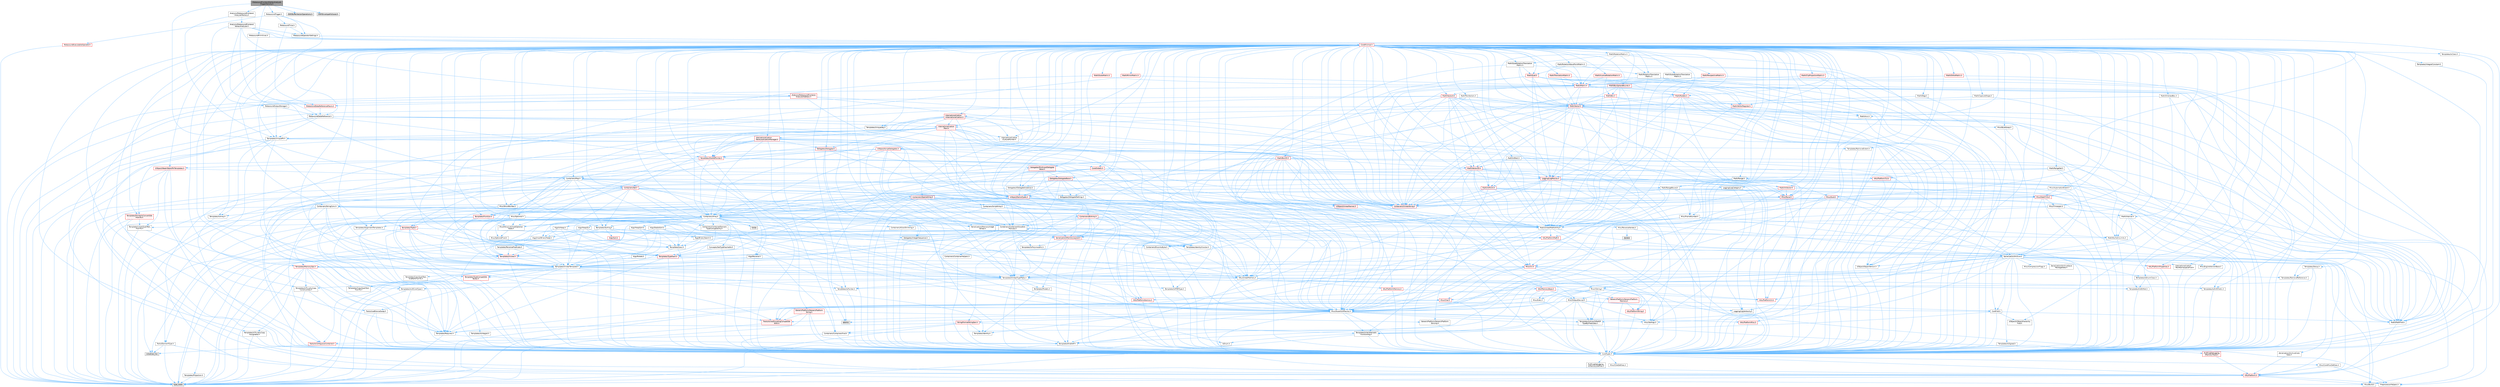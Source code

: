 digraph "MetasoundFrontendVertexAnalyzerTriggerDensity.h"
{
 // INTERACTIVE_SVG=YES
 // LATEX_PDF_SIZE
  bgcolor="transparent";
  edge [fontname=Helvetica,fontsize=10,labelfontname=Helvetica,labelfontsize=10];
  node [fontname=Helvetica,fontsize=10,shape=box,height=0.2,width=0.4];
  Node1 [id="Node000001",label="MetasoundFrontendVertexAnalyzer\lTriggerDensity.h",height=0.2,width=0.4,color="gray40", fillcolor="grey60", style="filled", fontcolor="black",tooltip=" "];
  Node1 -> Node2 [id="edge1_Node000001_Node000002",color="steelblue1",style="solid",tooltip=" "];
  Node2 [id="Node000002",label="Analysis/MetasoundFrontend\lAnalyzerFactory.h",height=0.2,width=0.4,color="grey40", fillcolor="white", style="filled",URL="$d1/dc2/MetasoundFrontendAnalyzerFactory_8h.html",tooltip=" "];
  Node2 -> Node3 [id="edge2_Node000002_Node000003",color="steelblue1",style="solid",tooltip=" "];
  Node3 [id="Node000003",label="Analysis/MetasoundFrontend\lVertexAnalyzer.h",height=0.2,width=0.4,color="grey40", fillcolor="white", style="filled",URL="$db/d7d/MetasoundFrontendVertexAnalyzer_8h.html",tooltip=" "];
  Node3 -> Node4 [id="edge3_Node000003_Node000004",color="steelblue1",style="solid",tooltip=" "];
  Node4 [id="Node000004",label="Analysis/MetasoundFrontend\lAnalyzerAddress.h",height=0.2,width=0.4,color="red", fillcolor="#FFF0F0", style="filled",URL="$d0/dd8/MetasoundFrontendAnalyzerAddress_8h.html",tooltip=" "];
  Node4 -> Node5 [id="edge4_Node000004_Node000005",color="steelblue1",style="solid",tooltip=" "];
  Node5 [id="Node000005",label="Containers/UnrealString.h",height=0.2,width=0.4,color="red", fillcolor="#FFF0F0", style="filled",URL="$d5/dba/UnrealString_8h.html",tooltip=" "];
  Node4 -> Node10 [id="edge5_Node000004_Node000010",color="steelblue1",style="solid",tooltip=" "];
  Node10 [id="Node000010",label="HAL/Platform.h",height=0.2,width=0.4,color="red", fillcolor="#FFF0F0", style="filled",URL="$d9/dd0/Platform_8h.html",tooltip=" "];
  Node10 -> Node11 [id="edge6_Node000010_Node000011",color="steelblue1",style="solid",tooltip=" "];
  Node11 [id="Node000011",label="Misc/Build.h",height=0.2,width=0.4,color="grey40", fillcolor="white", style="filled",URL="$d3/dbb/Build_8h.html",tooltip=" "];
  Node10 -> Node13 [id="edge7_Node000010_Node000013",color="steelblue1",style="solid",tooltip=" "];
  Node13 [id="Node000013",label="type_traits",height=0.2,width=0.4,color="grey60", fillcolor="#E0E0E0", style="filled",tooltip=" "];
  Node10 -> Node14 [id="edge8_Node000010_Node000014",color="steelblue1",style="solid",tooltip=" "];
  Node14 [id="Node000014",label="PreprocessorHelpers.h",height=0.2,width=0.4,color="grey40", fillcolor="white", style="filled",URL="$db/ddb/PreprocessorHelpers_8h.html",tooltip=" "];
  Node4 -> Node27 [id="edge9_Node000004_Node000027",color="steelblue1",style="solid",tooltip=" "];
  Node27 [id="Node000027",label="MetasoundDataReferenceMacro.h",height=0.2,width=0.4,color="red", fillcolor="#FFF0F0", style="filled",URL="$d5/d33/MetasoundDataReferenceMacro_8h.html",tooltip=" "];
  Node27 -> Node28 [id="edge10_Node000027_Node000028",color="steelblue1",style="solid",tooltip=" "];
  Node28 [id="Node000028",label="MetasoundDataReference.h",height=0.2,width=0.4,color="grey40", fillcolor="white", style="filled",URL="$dc/d67/MetasoundDataReference_8h.html",tooltip=" "];
  Node28 -> Node13 [id="edge11_Node000028_Node000013",color="steelblue1",style="solid",tooltip=" "];
  Node28 -> Node5 [id="edge12_Node000028_Node000005",color="steelblue1",style="solid",tooltip=" "];
  Node28 -> Node10 [id="edge13_Node000028_Node000010",color="steelblue1",style="solid",tooltip=" "];
  Node28 -> Node29 [id="edge14_Node000028_Node000029",color="steelblue1",style="solid",tooltip=" "];
  Node29 [id="Node000029",label="Internationalization\l/Text.h",height=0.2,width=0.4,color="red", fillcolor="#FFF0F0", style="filled",URL="$d6/d35/Text_8h.html",tooltip=" "];
  Node29 -> Node20 [id="edge15_Node000029_Node000020",color="steelblue1",style="solid",tooltip=" "];
  Node20 [id="Node000020",label="CoreTypes.h",height=0.2,width=0.4,color="grey40", fillcolor="white", style="filled",URL="$dc/dec/CoreTypes_8h.html",tooltip=" "];
  Node20 -> Node10 [id="edge16_Node000020_Node000010",color="steelblue1",style="solid",tooltip=" "];
  Node20 -> Node21 [id="edge17_Node000020_Node000021",color="steelblue1",style="solid",tooltip=" "];
  Node21 [id="Node000021",label="ProfilingDebugging\l/UMemoryDefines.h",height=0.2,width=0.4,color="grey40", fillcolor="white", style="filled",URL="$d2/da2/UMemoryDefines_8h.html",tooltip=" "];
  Node20 -> Node22 [id="edge18_Node000020_Node000022",color="steelblue1",style="solid",tooltip=" "];
  Node22 [id="Node000022",label="Misc/CoreMiscDefines.h",height=0.2,width=0.4,color="grey40", fillcolor="white", style="filled",URL="$da/d38/CoreMiscDefines_8h.html",tooltip=" "];
  Node22 -> Node10 [id="edge19_Node000022_Node000010",color="steelblue1",style="solid",tooltip=" "];
  Node22 -> Node14 [id="edge20_Node000022_Node000014",color="steelblue1",style="solid",tooltip=" "];
  Node20 -> Node23 [id="edge21_Node000020_Node000023",color="steelblue1",style="solid",tooltip=" "];
  Node23 [id="Node000023",label="Misc/CoreDefines.h",height=0.2,width=0.4,color="grey40", fillcolor="white", style="filled",URL="$d3/dd2/CoreDefines_8h.html",tooltip=" "];
  Node29 -> Node30 [id="edge22_Node000029_Node000030",color="steelblue1",style="solid",tooltip=" "];
  Node30 [id="Node000030",label="HAL/PlatformAtomics.h",height=0.2,width=0.4,color="red", fillcolor="#FFF0F0", style="filled",URL="$d3/d36/PlatformAtomics_8h.html",tooltip=" "];
  Node30 -> Node20 [id="edge23_Node000030_Node000020",color="steelblue1",style="solid",tooltip=" "];
  Node29 -> Node33 [id="edge24_Node000029_Node000033",color="steelblue1",style="solid",tooltip=" "];
  Node33 [id="Node000033",label="Misc/AssertionMacros.h",height=0.2,width=0.4,color="grey40", fillcolor="white", style="filled",URL="$d0/dfa/AssertionMacros_8h.html",tooltip=" "];
  Node33 -> Node20 [id="edge25_Node000033_Node000020",color="steelblue1",style="solid",tooltip=" "];
  Node33 -> Node10 [id="edge26_Node000033_Node000010",color="steelblue1",style="solid",tooltip=" "];
  Node33 -> Node34 [id="edge27_Node000033_Node000034",color="steelblue1",style="solid",tooltip=" "];
  Node34 [id="Node000034",label="HAL/PlatformMisc.h",height=0.2,width=0.4,color="red", fillcolor="#FFF0F0", style="filled",URL="$d0/df5/PlatformMisc_8h.html",tooltip=" "];
  Node34 -> Node20 [id="edge28_Node000034_Node000020",color="steelblue1",style="solid",tooltip=" "];
  Node33 -> Node14 [id="edge29_Node000033_Node000014",color="steelblue1",style="solid",tooltip=" "];
  Node33 -> Node63 [id="edge30_Node000033_Node000063",color="steelblue1",style="solid",tooltip=" "];
  Node63 [id="Node000063",label="Templates/EnableIf.h",height=0.2,width=0.4,color="grey40", fillcolor="white", style="filled",URL="$d7/d60/EnableIf_8h.html",tooltip=" "];
  Node63 -> Node20 [id="edge31_Node000063_Node000020",color="steelblue1",style="solid",tooltip=" "];
  Node33 -> Node64 [id="edge32_Node000033_Node000064",color="steelblue1",style="solid",tooltip=" "];
  Node64 [id="Node000064",label="Templates/IsArrayOrRefOf\lTypeByPredicate.h",height=0.2,width=0.4,color="grey40", fillcolor="white", style="filled",URL="$d6/da1/IsArrayOrRefOfTypeByPredicate_8h.html",tooltip=" "];
  Node64 -> Node20 [id="edge33_Node000064_Node000020",color="steelblue1",style="solid",tooltip=" "];
  Node33 -> Node65 [id="edge34_Node000033_Node000065",color="steelblue1",style="solid",tooltip=" "];
  Node65 [id="Node000065",label="Templates/IsValidVariadic\lFunctionArg.h",height=0.2,width=0.4,color="grey40", fillcolor="white", style="filled",URL="$d0/dc8/IsValidVariadicFunctionArg_8h.html",tooltip=" "];
  Node65 -> Node20 [id="edge35_Node000065_Node000020",color="steelblue1",style="solid",tooltip=" "];
  Node65 -> Node66 [id="edge36_Node000065_Node000066",color="steelblue1",style="solid",tooltip=" "];
  Node66 [id="Node000066",label="IsEnum.h",height=0.2,width=0.4,color="grey40", fillcolor="white", style="filled",URL="$d4/de5/IsEnum_8h.html",tooltip=" "];
  Node65 -> Node13 [id="edge37_Node000065_Node000013",color="steelblue1",style="solid",tooltip=" "];
  Node33 -> Node67 [id="edge38_Node000033_Node000067",color="steelblue1",style="solid",tooltip=" "];
  Node67 [id="Node000067",label="Traits/IsCharEncodingCompatible\lWith.h",height=0.2,width=0.4,color="red", fillcolor="#FFF0F0", style="filled",URL="$df/dd1/IsCharEncodingCompatibleWith_8h.html",tooltip=" "];
  Node67 -> Node13 [id="edge39_Node000067_Node000013",color="steelblue1",style="solid",tooltip=" "];
  Node33 -> Node69 [id="edge40_Node000033_Node000069",color="steelblue1",style="solid",tooltip=" "];
  Node69 [id="Node000069",label="Misc/VarArgs.h",height=0.2,width=0.4,color="grey40", fillcolor="white", style="filled",URL="$d5/d6f/VarArgs_8h.html",tooltip=" "];
  Node69 -> Node20 [id="edge41_Node000069_Node000020",color="steelblue1",style="solid",tooltip=" "];
  Node33 -> Node70 [id="edge42_Node000033_Node000070",color="steelblue1",style="solid",tooltip=" "];
  Node70 [id="Node000070",label="String/FormatStringSan.h",height=0.2,width=0.4,color="red", fillcolor="#FFF0F0", style="filled",URL="$d3/d8b/FormatStringSan_8h.html",tooltip=" "];
  Node70 -> Node13 [id="edge43_Node000070_Node000013",color="steelblue1",style="solid",tooltip=" "];
  Node70 -> Node20 [id="edge44_Node000070_Node000020",color="steelblue1",style="solid",tooltip=" "];
  Node70 -> Node71 [id="edge45_Node000070_Node000071",color="steelblue1",style="solid",tooltip=" "];
  Node71 [id="Node000071",label="Templates/Requires.h",height=0.2,width=0.4,color="grey40", fillcolor="white", style="filled",URL="$dc/d96/Requires_8h.html",tooltip=" "];
  Node71 -> Node63 [id="edge46_Node000071_Node000063",color="steelblue1",style="solid",tooltip=" "];
  Node71 -> Node13 [id="edge47_Node000071_Node000013",color="steelblue1",style="solid",tooltip=" "];
  Node70 -> Node72 [id="edge48_Node000070_Node000072",color="steelblue1",style="solid",tooltip=" "];
  Node72 [id="Node000072",label="Templates/Identity.h",height=0.2,width=0.4,color="grey40", fillcolor="white", style="filled",URL="$d0/dd5/Identity_8h.html",tooltip=" "];
  Node70 -> Node65 [id="edge49_Node000070_Node000065",color="steelblue1",style="solid",tooltip=" "];
  Node70 -> Node9 [id="edge50_Node000070_Node000009",color="steelblue1",style="solid",tooltip=" "];
  Node9 [id="Node000009",label="Containers/ContainersFwd.h",height=0.2,width=0.4,color="grey40", fillcolor="white", style="filled",URL="$d4/d0a/ContainersFwd_8h.html",tooltip=" "];
  Node9 -> Node10 [id="edge51_Node000009_Node000010",color="steelblue1",style="solid",tooltip=" "];
  Node9 -> Node20 [id="edge52_Node000009_Node000020",color="steelblue1",style="solid",tooltip=" "];
  Node9 -> Node24 [id="edge53_Node000009_Node000024",color="steelblue1",style="solid",tooltip=" "];
  Node24 [id="Node000024",label="Traits/IsContiguousContainer.h",height=0.2,width=0.4,color="red", fillcolor="#FFF0F0", style="filled",URL="$d5/d3c/IsContiguousContainer_8h.html",tooltip=" "];
  Node24 -> Node20 [id="edge54_Node000024_Node000020",color="steelblue1",style="solid",tooltip=" "];
  Node24 -> Node26 [id="edge55_Node000024_Node000026",color="steelblue1",style="solid",tooltip=" "];
  Node26 [id="Node000026",label="initializer_list",height=0.2,width=0.4,color="grey60", fillcolor="#E0E0E0", style="filled",tooltip=" "];
  Node33 -> Node76 [id="edge56_Node000033_Node000076",color="steelblue1",style="solid",tooltip=" "];
  Node76 [id="Node000076",label="atomic",height=0.2,width=0.4,color="grey60", fillcolor="#E0E0E0", style="filled",tooltip=" "];
  Node29 -> Node77 [id="edge57_Node000029_Node000077",color="steelblue1",style="solid",tooltip=" "];
  Node77 [id="Node000077",label="Templates/UnrealTypeTraits.h",height=0.2,width=0.4,color="grey40", fillcolor="white", style="filled",URL="$d2/d2d/UnrealTypeTraits_8h.html",tooltip=" "];
  Node77 -> Node20 [id="edge58_Node000077_Node000020",color="steelblue1",style="solid",tooltip=" "];
  Node77 -> Node78 [id="edge59_Node000077_Node000078",color="steelblue1",style="solid",tooltip=" "];
  Node78 [id="Node000078",label="Templates/IsPointer.h",height=0.2,width=0.4,color="grey40", fillcolor="white", style="filled",URL="$d7/d05/IsPointer_8h.html",tooltip=" "];
  Node78 -> Node20 [id="edge60_Node000078_Node000020",color="steelblue1",style="solid",tooltip=" "];
  Node77 -> Node33 [id="edge61_Node000077_Node000033",color="steelblue1",style="solid",tooltip=" "];
  Node77 -> Node79 [id="edge62_Node000077_Node000079",color="steelblue1",style="solid",tooltip=" "];
  Node79 [id="Node000079",label="Templates/AndOrNot.h",height=0.2,width=0.4,color="grey40", fillcolor="white", style="filled",URL="$db/d0a/AndOrNot_8h.html",tooltip=" "];
  Node79 -> Node20 [id="edge63_Node000079_Node000020",color="steelblue1",style="solid",tooltip=" "];
  Node77 -> Node63 [id="edge64_Node000077_Node000063",color="steelblue1",style="solid",tooltip=" "];
  Node77 -> Node80 [id="edge65_Node000077_Node000080",color="steelblue1",style="solid",tooltip=" "];
  Node80 [id="Node000080",label="Templates/IsArithmetic.h",height=0.2,width=0.4,color="grey40", fillcolor="white", style="filled",URL="$d2/d5d/IsArithmetic_8h.html",tooltip=" "];
  Node80 -> Node20 [id="edge66_Node000080_Node000020",color="steelblue1",style="solid",tooltip=" "];
  Node77 -> Node66 [id="edge67_Node000077_Node000066",color="steelblue1",style="solid",tooltip=" "];
  Node77 -> Node81 [id="edge68_Node000077_Node000081",color="steelblue1",style="solid",tooltip=" "];
  Node81 [id="Node000081",label="Templates/Models.h",height=0.2,width=0.4,color="grey40", fillcolor="white", style="filled",URL="$d3/d0c/Models_8h.html",tooltip=" "];
  Node81 -> Node72 [id="edge69_Node000081_Node000072",color="steelblue1",style="solid",tooltip=" "];
  Node77 -> Node82 [id="edge70_Node000077_Node000082",color="steelblue1",style="solid",tooltip=" "];
  Node82 [id="Node000082",label="Templates/IsPODType.h",height=0.2,width=0.4,color="grey40", fillcolor="white", style="filled",URL="$d7/db1/IsPODType_8h.html",tooltip=" "];
  Node82 -> Node20 [id="edge71_Node000082_Node000020",color="steelblue1",style="solid",tooltip=" "];
  Node77 -> Node83 [id="edge72_Node000077_Node000083",color="steelblue1",style="solid",tooltip=" "];
  Node83 [id="Node000083",label="Templates/IsUECoreType.h",height=0.2,width=0.4,color="grey40", fillcolor="white", style="filled",URL="$d1/db8/IsUECoreType_8h.html",tooltip=" "];
  Node83 -> Node20 [id="edge73_Node000083_Node000020",color="steelblue1",style="solid",tooltip=" "];
  Node83 -> Node13 [id="edge74_Node000083_Node000013",color="steelblue1",style="solid",tooltip=" "];
  Node77 -> Node84 [id="edge75_Node000077_Node000084",color="steelblue1",style="solid",tooltip=" "];
  Node84 [id="Node000084",label="Templates/IsTriviallyCopy\lConstructible.h",height=0.2,width=0.4,color="grey40", fillcolor="white", style="filled",URL="$d3/d78/IsTriviallyCopyConstructible_8h.html",tooltip=" "];
  Node84 -> Node20 [id="edge76_Node000084_Node000020",color="steelblue1",style="solid",tooltip=" "];
  Node84 -> Node13 [id="edge77_Node000084_Node000013",color="steelblue1",style="solid",tooltip=" "];
  Node29 -> Node85 [id="edge78_Node000029_Node000085",color="steelblue1",style="solid",tooltip=" "];
  Node85 [id="Node000085",label="Containers/Array.h",height=0.2,width=0.4,color="grey40", fillcolor="white", style="filled",URL="$df/dd0/Array_8h.html",tooltip=" "];
  Node85 -> Node20 [id="edge79_Node000085_Node000020",color="steelblue1",style="solid",tooltip=" "];
  Node85 -> Node33 [id="edge80_Node000085_Node000033",color="steelblue1",style="solid",tooltip=" "];
  Node85 -> Node86 [id="edge81_Node000085_Node000086",color="steelblue1",style="solid",tooltip=" "];
  Node86 [id="Node000086",label="Misc/IntrusiveUnsetOptional\lState.h",height=0.2,width=0.4,color="grey40", fillcolor="white", style="filled",URL="$d2/d0a/IntrusiveUnsetOptionalState_8h.html",tooltip=" "];
  Node86 -> Node87 [id="edge82_Node000086_Node000087",color="steelblue1",style="solid",tooltip=" "];
  Node87 [id="Node000087",label="Misc/OptionalFwd.h",height=0.2,width=0.4,color="grey40", fillcolor="white", style="filled",URL="$dc/d50/OptionalFwd_8h.html",tooltip=" "];
  Node85 -> Node88 [id="edge83_Node000085_Node000088",color="steelblue1",style="solid",tooltip=" "];
  Node88 [id="Node000088",label="Misc/ReverseIterate.h",height=0.2,width=0.4,color="grey40", fillcolor="white", style="filled",URL="$db/de3/ReverseIterate_8h.html",tooltip=" "];
  Node88 -> Node10 [id="edge84_Node000088_Node000010",color="steelblue1",style="solid",tooltip=" "];
  Node88 -> Node89 [id="edge85_Node000088_Node000089",color="steelblue1",style="solid",tooltip=" "];
  Node89 [id="Node000089",label="iterator",height=0.2,width=0.4,color="grey60", fillcolor="#E0E0E0", style="filled",tooltip=" "];
  Node85 -> Node90 [id="edge86_Node000085_Node000090",color="steelblue1",style="solid",tooltip=" "];
  Node90 [id="Node000090",label="HAL/UnrealMemory.h",height=0.2,width=0.4,color="grey40", fillcolor="white", style="filled",URL="$d9/d96/UnrealMemory_8h.html",tooltip=" "];
  Node90 -> Node20 [id="edge87_Node000090_Node000020",color="steelblue1",style="solid",tooltip=" "];
  Node90 -> Node91 [id="edge88_Node000090_Node000091",color="steelblue1",style="solid",tooltip=" "];
  Node91 [id="Node000091",label="GenericPlatform/GenericPlatform\lMemory.h",height=0.2,width=0.4,color="red", fillcolor="#FFF0F0", style="filled",URL="$dd/d22/GenericPlatformMemory_8h.html",tooltip=" "];
  Node91 -> Node38 [id="edge89_Node000091_Node000038",color="steelblue1",style="solid",tooltip=" "];
  Node38 [id="Node000038",label="CoreFwd.h",height=0.2,width=0.4,color="grey40", fillcolor="white", style="filled",URL="$d1/d1e/CoreFwd_8h.html",tooltip=" "];
  Node38 -> Node20 [id="edge90_Node000038_Node000020",color="steelblue1",style="solid",tooltip=" "];
  Node38 -> Node9 [id="edge91_Node000038_Node000009",color="steelblue1",style="solid",tooltip=" "];
  Node38 -> Node39 [id="edge92_Node000038_Node000039",color="steelblue1",style="solid",tooltip=" "];
  Node39 [id="Node000039",label="Math/MathFwd.h",height=0.2,width=0.4,color="grey40", fillcolor="white", style="filled",URL="$d2/d10/MathFwd_8h.html",tooltip=" "];
  Node39 -> Node10 [id="edge93_Node000039_Node000010",color="steelblue1",style="solid",tooltip=" "];
  Node38 -> Node40 [id="edge94_Node000038_Node000040",color="steelblue1",style="solid",tooltip=" "];
  Node40 [id="Node000040",label="UObject/UObjectHierarchy\lFwd.h",height=0.2,width=0.4,color="grey40", fillcolor="white", style="filled",URL="$d3/d13/UObjectHierarchyFwd_8h.html",tooltip=" "];
  Node91 -> Node20 [id="edge95_Node000091_Node000020",color="steelblue1",style="solid",tooltip=" "];
  Node91 -> Node92 [id="edge96_Node000091_Node000092",color="steelblue1",style="solid",tooltip=" "];
  Node92 [id="Node000092",label="HAL/PlatformString.h",height=0.2,width=0.4,color="red", fillcolor="#FFF0F0", style="filled",URL="$db/db5/PlatformString_8h.html",tooltip=" "];
  Node92 -> Node20 [id="edge97_Node000092_Node000020",color="steelblue1",style="solid",tooltip=" "];
  Node90 -> Node94 [id="edge98_Node000090_Node000094",color="steelblue1",style="solid",tooltip=" "];
  Node94 [id="Node000094",label="HAL/MemoryBase.h",height=0.2,width=0.4,color="red", fillcolor="#FFF0F0", style="filled",URL="$d6/d9f/MemoryBase_8h.html",tooltip=" "];
  Node94 -> Node20 [id="edge99_Node000094_Node000020",color="steelblue1",style="solid",tooltip=" "];
  Node94 -> Node30 [id="edge100_Node000094_Node000030",color="steelblue1",style="solid",tooltip=" "];
  Node94 -> Node42 [id="edge101_Node000094_Node000042",color="steelblue1",style="solid",tooltip=" "];
  Node42 [id="Node000042",label="HAL/PlatformCrt.h",height=0.2,width=0.4,color="red", fillcolor="#FFF0F0", style="filled",URL="$d8/d75/PlatformCrt_8h.html",tooltip=" "];
  Node94 -> Node95 [id="edge102_Node000094_Node000095",color="steelblue1",style="solid",tooltip=" "];
  Node95 [id="Node000095",label="Misc/Exec.h",height=0.2,width=0.4,color="grey40", fillcolor="white", style="filled",URL="$de/ddb/Exec_8h.html",tooltip=" "];
  Node95 -> Node20 [id="edge103_Node000095_Node000020",color="steelblue1",style="solid",tooltip=" "];
  Node95 -> Node33 [id="edge104_Node000095_Node000033",color="steelblue1",style="solid",tooltip=" "];
  Node94 -> Node96 [id="edge105_Node000094_Node000096",color="steelblue1",style="solid",tooltip=" "];
  Node96 [id="Node000096",label="Misc/OutputDevice.h",height=0.2,width=0.4,color="grey40", fillcolor="white", style="filled",URL="$d7/d32/OutputDevice_8h.html",tooltip=" "];
  Node96 -> Node38 [id="edge106_Node000096_Node000038",color="steelblue1",style="solid",tooltip=" "];
  Node96 -> Node20 [id="edge107_Node000096_Node000020",color="steelblue1",style="solid",tooltip=" "];
  Node96 -> Node97 [id="edge108_Node000096_Node000097",color="steelblue1",style="solid",tooltip=" "];
  Node97 [id="Node000097",label="Logging/LogVerbosity.h",height=0.2,width=0.4,color="grey40", fillcolor="white", style="filled",URL="$d2/d8f/LogVerbosity_8h.html",tooltip=" "];
  Node97 -> Node20 [id="edge109_Node000097_Node000020",color="steelblue1",style="solid",tooltip=" "];
  Node96 -> Node69 [id="edge110_Node000096_Node000069",color="steelblue1",style="solid",tooltip=" "];
  Node96 -> Node64 [id="edge111_Node000096_Node000064",color="steelblue1",style="solid",tooltip=" "];
  Node96 -> Node65 [id="edge112_Node000096_Node000065",color="steelblue1",style="solid",tooltip=" "];
  Node96 -> Node67 [id="edge113_Node000096_Node000067",color="steelblue1",style="solid",tooltip=" "];
  Node90 -> Node105 [id="edge114_Node000090_Node000105",color="steelblue1",style="solid",tooltip=" "];
  Node105 [id="Node000105",label="HAL/PlatformMemory.h",height=0.2,width=0.4,color="red", fillcolor="#FFF0F0", style="filled",URL="$de/d68/PlatformMemory_8h.html",tooltip=" "];
  Node105 -> Node20 [id="edge115_Node000105_Node000020",color="steelblue1",style="solid",tooltip=" "];
  Node105 -> Node91 [id="edge116_Node000105_Node000091",color="steelblue1",style="solid",tooltip=" "];
  Node90 -> Node107 [id="edge117_Node000090_Node000107",color="steelblue1",style="solid",tooltip=" "];
  Node107 [id="Node000107",label="ProfilingDebugging\l/MemoryTrace.h",height=0.2,width=0.4,color="red", fillcolor="#FFF0F0", style="filled",URL="$da/dd7/MemoryTrace_8h.html",tooltip=" "];
  Node107 -> Node10 [id="edge118_Node000107_Node000010",color="steelblue1",style="solid",tooltip=" "];
  Node90 -> Node78 [id="edge119_Node000090_Node000078",color="steelblue1",style="solid",tooltip=" "];
  Node85 -> Node77 [id="edge120_Node000085_Node000077",color="steelblue1",style="solid",tooltip=" "];
  Node85 -> Node108 [id="edge121_Node000085_Node000108",color="steelblue1",style="solid",tooltip=" "];
  Node108 [id="Node000108",label="Templates/UnrealTemplate.h",height=0.2,width=0.4,color="grey40", fillcolor="white", style="filled",URL="$d4/d24/UnrealTemplate_8h.html",tooltip=" "];
  Node108 -> Node20 [id="edge122_Node000108_Node000020",color="steelblue1",style="solid",tooltip=" "];
  Node108 -> Node78 [id="edge123_Node000108_Node000078",color="steelblue1",style="solid",tooltip=" "];
  Node108 -> Node90 [id="edge124_Node000108_Node000090",color="steelblue1",style="solid",tooltip=" "];
  Node108 -> Node109 [id="edge125_Node000108_Node000109",color="steelblue1",style="solid",tooltip=" "];
  Node109 [id="Node000109",label="Templates/CopyQualifiers\lAndRefsFromTo.h",height=0.2,width=0.4,color="grey40", fillcolor="white", style="filled",URL="$d3/db3/CopyQualifiersAndRefsFromTo_8h.html",tooltip=" "];
  Node109 -> Node110 [id="edge126_Node000109_Node000110",color="steelblue1",style="solid",tooltip=" "];
  Node110 [id="Node000110",label="Templates/CopyQualifiers\lFromTo.h",height=0.2,width=0.4,color="grey40", fillcolor="white", style="filled",URL="$d5/db4/CopyQualifiersFromTo_8h.html",tooltip=" "];
  Node108 -> Node77 [id="edge127_Node000108_Node000077",color="steelblue1",style="solid",tooltip=" "];
  Node108 -> Node111 [id="edge128_Node000108_Node000111",color="steelblue1",style="solid",tooltip=" "];
  Node111 [id="Node000111",label="Templates/RemoveReference.h",height=0.2,width=0.4,color="grey40", fillcolor="white", style="filled",URL="$da/dbe/RemoveReference_8h.html",tooltip=" "];
  Node111 -> Node20 [id="edge129_Node000111_Node000020",color="steelblue1",style="solid",tooltip=" "];
  Node108 -> Node71 [id="edge130_Node000108_Node000071",color="steelblue1",style="solid",tooltip=" "];
  Node108 -> Node112 [id="edge131_Node000108_Node000112",color="steelblue1",style="solid",tooltip=" "];
  Node112 [id="Node000112",label="Templates/TypeCompatible\lBytes.h",height=0.2,width=0.4,color="red", fillcolor="#FFF0F0", style="filled",URL="$df/d0a/TypeCompatibleBytes_8h.html",tooltip=" "];
  Node112 -> Node20 [id="edge132_Node000112_Node000020",color="steelblue1",style="solid",tooltip=" "];
  Node112 -> Node13 [id="edge133_Node000112_Node000013",color="steelblue1",style="solid",tooltip=" "];
  Node108 -> Node72 [id="edge134_Node000108_Node000072",color="steelblue1",style="solid",tooltip=" "];
  Node108 -> Node24 [id="edge135_Node000108_Node000024",color="steelblue1",style="solid",tooltip=" "];
  Node108 -> Node113 [id="edge136_Node000108_Node000113",color="steelblue1",style="solid",tooltip=" "];
  Node113 [id="Node000113",label="Traits/UseBitwiseSwap.h",height=0.2,width=0.4,color="grey40", fillcolor="white", style="filled",URL="$db/df3/UseBitwiseSwap_8h.html",tooltip=" "];
  Node113 -> Node20 [id="edge137_Node000113_Node000020",color="steelblue1",style="solid",tooltip=" "];
  Node113 -> Node13 [id="edge138_Node000113_Node000013",color="steelblue1",style="solid",tooltip=" "];
  Node108 -> Node13 [id="edge139_Node000108_Node000013",color="steelblue1",style="solid",tooltip=" "];
  Node85 -> Node114 [id="edge140_Node000085_Node000114",color="steelblue1",style="solid",tooltip=" "];
  Node114 [id="Node000114",label="Containers/AllowShrinking.h",height=0.2,width=0.4,color="grey40", fillcolor="white", style="filled",URL="$d7/d1a/AllowShrinking_8h.html",tooltip=" "];
  Node114 -> Node20 [id="edge141_Node000114_Node000020",color="steelblue1",style="solid",tooltip=" "];
  Node85 -> Node115 [id="edge142_Node000085_Node000115",color="steelblue1",style="solid",tooltip=" "];
  Node115 [id="Node000115",label="Containers/ContainerAllocation\lPolicies.h",height=0.2,width=0.4,color="grey40", fillcolor="white", style="filled",URL="$d7/dff/ContainerAllocationPolicies_8h.html",tooltip=" "];
  Node115 -> Node20 [id="edge143_Node000115_Node000020",color="steelblue1",style="solid",tooltip=" "];
  Node115 -> Node116 [id="edge144_Node000115_Node000116",color="steelblue1",style="solid",tooltip=" "];
  Node116 [id="Node000116",label="Containers/ContainerHelpers.h",height=0.2,width=0.4,color="grey40", fillcolor="white", style="filled",URL="$d7/d33/ContainerHelpers_8h.html",tooltip=" "];
  Node116 -> Node20 [id="edge145_Node000116_Node000020",color="steelblue1",style="solid",tooltip=" "];
  Node115 -> Node115 [id="edge146_Node000115_Node000115",color="steelblue1",style="solid",tooltip=" "];
  Node115 -> Node117 [id="edge147_Node000115_Node000117",color="steelblue1",style="solid",tooltip=" "];
  Node117 [id="Node000117",label="HAL/PlatformMath.h",height=0.2,width=0.4,color="red", fillcolor="#FFF0F0", style="filled",URL="$dc/d53/PlatformMath_8h.html",tooltip=" "];
  Node117 -> Node20 [id="edge148_Node000117_Node000020",color="steelblue1",style="solid",tooltip=" "];
  Node115 -> Node90 [id="edge149_Node000115_Node000090",color="steelblue1",style="solid",tooltip=" "];
  Node115 -> Node52 [id="edge150_Node000115_Node000052",color="steelblue1",style="solid",tooltip=" "];
  Node52 [id="Node000052",label="Math/NumericLimits.h",height=0.2,width=0.4,color="grey40", fillcolor="white", style="filled",URL="$df/d1b/NumericLimits_8h.html",tooltip=" "];
  Node52 -> Node20 [id="edge151_Node000052_Node000020",color="steelblue1",style="solid",tooltip=" "];
  Node115 -> Node33 [id="edge152_Node000115_Node000033",color="steelblue1",style="solid",tooltip=" "];
  Node115 -> Node125 [id="edge153_Node000115_Node000125",color="steelblue1",style="solid",tooltip=" "];
  Node125 [id="Node000125",label="Templates/IsPolymorphic.h",height=0.2,width=0.4,color="grey40", fillcolor="white", style="filled",URL="$dc/d20/IsPolymorphic_8h.html",tooltip=" "];
  Node115 -> Node126 [id="edge154_Node000115_Node000126",color="steelblue1",style="solid",tooltip=" "];
  Node126 [id="Node000126",label="Templates/MemoryOps.h",height=0.2,width=0.4,color="red", fillcolor="#FFF0F0", style="filled",URL="$db/dea/MemoryOps_8h.html",tooltip=" "];
  Node126 -> Node20 [id="edge155_Node000126_Node000020",color="steelblue1",style="solid",tooltip=" "];
  Node126 -> Node90 [id="edge156_Node000126_Node000090",color="steelblue1",style="solid",tooltip=" "];
  Node126 -> Node103 [id="edge157_Node000126_Node000103",color="steelblue1",style="solid",tooltip=" "];
  Node103 [id="Node000103",label="Templates/IsTriviallyCopy\lAssignable.h",height=0.2,width=0.4,color="grey40", fillcolor="white", style="filled",URL="$d2/df2/IsTriviallyCopyAssignable_8h.html",tooltip=" "];
  Node103 -> Node20 [id="edge158_Node000103_Node000020",color="steelblue1",style="solid",tooltip=" "];
  Node103 -> Node13 [id="edge159_Node000103_Node000013",color="steelblue1",style="solid",tooltip=" "];
  Node126 -> Node84 [id="edge160_Node000126_Node000084",color="steelblue1",style="solid",tooltip=" "];
  Node126 -> Node71 [id="edge161_Node000126_Node000071",color="steelblue1",style="solid",tooltip=" "];
  Node126 -> Node77 [id="edge162_Node000126_Node000077",color="steelblue1",style="solid",tooltip=" "];
  Node126 -> Node113 [id="edge163_Node000126_Node000113",color="steelblue1",style="solid",tooltip=" "];
  Node126 -> Node13 [id="edge164_Node000126_Node000013",color="steelblue1",style="solid",tooltip=" "];
  Node115 -> Node112 [id="edge165_Node000115_Node000112",color="steelblue1",style="solid",tooltip=" "];
  Node115 -> Node13 [id="edge166_Node000115_Node000013",color="steelblue1",style="solid",tooltip=" "];
  Node85 -> Node127 [id="edge167_Node000085_Node000127",color="steelblue1",style="solid",tooltip=" "];
  Node127 [id="Node000127",label="Containers/ContainerElement\lTypeCompatibility.h",height=0.2,width=0.4,color="grey40", fillcolor="white", style="filled",URL="$df/ddf/ContainerElementTypeCompatibility_8h.html",tooltip=" "];
  Node127 -> Node20 [id="edge168_Node000127_Node000020",color="steelblue1",style="solid",tooltip=" "];
  Node127 -> Node77 [id="edge169_Node000127_Node000077",color="steelblue1",style="solid",tooltip=" "];
  Node85 -> Node128 [id="edge170_Node000085_Node000128",color="steelblue1",style="solid",tooltip=" "];
  Node128 [id="Node000128",label="Serialization/Archive.h",height=0.2,width=0.4,color="grey40", fillcolor="white", style="filled",URL="$d7/d3b/Archive_8h.html",tooltip=" "];
  Node128 -> Node38 [id="edge171_Node000128_Node000038",color="steelblue1",style="solid",tooltip=" "];
  Node128 -> Node20 [id="edge172_Node000128_Node000020",color="steelblue1",style="solid",tooltip=" "];
  Node128 -> Node129 [id="edge173_Node000128_Node000129",color="steelblue1",style="solid",tooltip=" "];
  Node129 [id="Node000129",label="HAL/PlatformProperties.h",height=0.2,width=0.4,color="red", fillcolor="#FFF0F0", style="filled",URL="$d9/db0/PlatformProperties_8h.html",tooltip=" "];
  Node129 -> Node20 [id="edge174_Node000129_Node000020",color="steelblue1",style="solid",tooltip=" "];
  Node128 -> Node132 [id="edge175_Node000128_Node000132",color="steelblue1",style="solid",tooltip=" "];
  Node132 [id="Node000132",label="Internationalization\l/TextNamespaceFwd.h",height=0.2,width=0.4,color="grey40", fillcolor="white", style="filled",URL="$d8/d97/TextNamespaceFwd_8h.html",tooltip=" "];
  Node132 -> Node20 [id="edge176_Node000132_Node000020",color="steelblue1",style="solid",tooltip=" "];
  Node128 -> Node39 [id="edge177_Node000128_Node000039",color="steelblue1",style="solid",tooltip=" "];
  Node128 -> Node33 [id="edge178_Node000128_Node000033",color="steelblue1",style="solid",tooltip=" "];
  Node128 -> Node11 [id="edge179_Node000128_Node000011",color="steelblue1",style="solid",tooltip=" "];
  Node128 -> Node53 [id="edge180_Node000128_Node000053",color="steelblue1",style="solid",tooltip=" "];
  Node53 [id="Node000053",label="Misc/CompressionFlags.h",height=0.2,width=0.4,color="grey40", fillcolor="white", style="filled",URL="$d9/d76/CompressionFlags_8h.html",tooltip=" "];
  Node128 -> Node133 [id="edge181_Node000128_Node000133",color="steelblue1",style="solid",tooltip=" "];
  Node133 [id="Node000133",label="Misc/EngineVersionBase.h",height=0.2,width=0.4,color="grey40", fillcolor="white", style="filled",URL="$d5/d2b/EngineVersionBase_8h.html",tooltip=" "];
  Node133 -> Node20 [id="edge182_Node000133_Node000020",color="steelblue1",style="solid",tooltip=" "];
  Node128 -> Node69 [id="edge183_Node000128_Node000069",color="steelblue1",style="solid",tooltip=" "];
  Node128 -> Node134 [id="edge184_Node000128_Node000134",color="steelblue1",style="solid",tooltip=" "];
  Node134 [id="Node000134",label="Serialization/ArchiveCook\lData.h",height=0.2,width=0.4,color="grey40", fillcolor="white", style="filled",URL="$dc/db6/ArchiveCookData_8h.html",tooltip=" "];
  Node134 -> Node10 [id="edge185_Node000134_Node000010",color="steelblue1",style="solid",tooltip=" "];
  Node128 -> Node135 [id="edge186_Node000128_Node000135",color="steelblue1",style="solid",tooltip=" "];
  Node135 [id="Node000135",label="Serialization/ArchiveSave\lPackageData.h",height=0.2,width=0.4,color="grey40", fillcolor="white", style="filled",URL="$d1/d37/ArchiveSavePackageData_8h.html",tooltip=" "];
  Node128 -> Node63 [id="edge187_Node000128_Node000063",color="steelblue1",style="solid",tooltip=" "];
  Node128 -> Node64 [id="edge188_Node000128_Node000064",color="steelblue1",style="solid",tooltip=" "];
  Node128 -> Node136 [id="edge189_Node000128_Node000136",color="steelblue1",style="solid",tooltip=" "];
  Node136 [id="Node000136",label="Templates/IsEnumClass.h",height=0.2,width=0.4,color="grey40", fillcolor="white", style="filled",URL="$d7/d15/IsEnumClass_8h.html",tooltip=" "];
  Node136 -> Node20 [id="edge190_Node000136_Node000020",color="steelblue1",style="solid",tooltip=" "];
  Node136 -> Node79 [id="edge191_Node000136_Node000079",color="steelblue1",style="solid",tooltip=" "];
  Node128 -> Node122 [id="edge192_Node000128_Node000122",color="steelblue1",style="solid",tooltip=" "];
  Node122 [id="Node000122",label="Templates/IsSigned.h",height=0.2,width=0.4,color="grey40", fillcolor="white", style="filled",URL="$d8/dd8/IsSigned_8h.html",tooltip=" "];
  Node122 -> Node20 [id="edge193_Node000122_Node000020",color="steelblue1",style="solid",tooltip=" "];
  Node128 -> Node65 [id="edge194_Node000128_Node000065",color="steelblue1",style="solid",tooltip=" "];
  Node128 -> Node108 [id="edge195_Node000128_Node000108",color="steelblue1",style="solid",tooltip=" "];
  Node128 -> Node67 [id="edge196_Node000128_Node000067",color="steelblue1",style="solid",tooltip=" "];
  Node128 -> Node137 [id="edge197_Node000128_Node000137",color="steelblue1",style="solid",tooltip=" "];
  Node137 [id="Node000137",label="UObject/ObjectVersion.h",height=0.2,width=0.4,color="grey40", fillcolor="white", style="filled",URL="$da/d63/ObjectVersion_8h.html",tooltip=" "];
  Node137 -> Node20 [id="edge198_Node000137_Node000020",color="steelblue1",style="solid",tooltip=" "];
  Node85 -> Node138 [id="edge199_Node000085_Node000138",color="steelblue1",style="solid",tooltip=" "];
  Node138 [id="Node000138",label="Serialization/MemoryImage\lWriter.h",height=0.2,width=0.4,color="grey40", fillcolor="white", style="filled",URL="$d0/d08/MemoryImageWriter_8h.html",tooltip=" "];
  Node138 -> Node20 [id="edge200_Node000138_Node000020",color="steelblue1",style="solid",tooltip=" "];
  Node138 -> Node139 [id="edge201_Node000138_Node000139",color="steelblue1",style="solid",tooltip=" "];
  Node139 [id="Node000139",label="Serialization/MemoryLayout.h",height=0.2,width=0.4,color="red", fillcolor="#FFF0F0", style="filled",URL="$d7/d66/MemoryLayout_8h.html",tooltip=" "];
  Node139 -> Node142 [id="edge202_Node000139_Node000142",color="steelblue1",style="solid",tooltip=" "];
  Node142 [id="Node000142",label="Containers/EnumAsByte.h",height=0.2,width=0.4,color="grey40", fillcolor="white", style="filled",URL="$d6/d9a/EnumAsByte_8h.html",tooltip=" "];
  Node142 -> Node20 [id="edge203_Node000142_Node000020",color="steelblue1",style="solid",tooltip=" "];
  Node142 -> Node82 [id="edge204_Node000142_Node000082",color="steelblue1",style="solid",tooltip=" "];
  Node142 -> Node143 [id="edge205_Node000142_Node000143",color="steelblue1",style="solid",tooltip=" "];
  Node143 [id="Node000143",label="Templates/TypeHash.h",height=0.2,width=0.4,color="red", fillcolor="#FFF0F0", style="filled",URL="$d1/d62/TypeHash_8h.html",tooltip=" "];
  Node143 -> Node20 [id="edge206_Node000143_Node000020",color="steelblue1",style="solid",tooltip=" "];
  Node143 -> Node71 [id="edge207_Node000143_Node000071",color="steelblue1",style="solid",tooltip=" "];
  Node143 -> Node144 [id="edge208_Node000143_Node000144",color="steelblue1",style="solid",tooltip=" "];
  Node144 [id="Node000144",label="Misc/Crc.h",height=0.2,width=0.4,color="red", fillcolor="#FFF0F0", style="filled",URL="$d4/dd2/Crc_8h.html",tooltip=" "];
  Node144 -> Node20 [id="edge209_Node000144_Node000020",color="steelblue1",style="solid",tooltip=" "];
  Node144 -> Node92 [id="edge210_Node000144_Node000092",color="steelblue1",style="solid",tooltip=" "];
  Node144 -> Node33 [id="edge211_Node000144_Node000033",color="steelblue1",style="solid",tooltip=" "];
  Node144 -> Node145 [id="edge212_Node000144_Node000145",color="steelblue1",style="solid",tooltip=" "];
  Node145 [id="Node000145",label="Misc/CString.h",height=0.2,width=0.4,color="grey40", fillcolor="white", style="filled",URL="$d2/d49/CString_8h.html",tooltip=" "];
  Node145 -> Node20 [id="edge213_Node000145_Node000020",color="steelblue1",style="solid",tooltip=" "];
  Node145 -> Node42 [id="edge214_Node000145_Node000042",color="steelblue1",style="solid",tooltip=" "];
  Node145 -> Node92 [id="edge215_Node000145_Node000092",color="steelblue1",style="solid",tooltip=" "];
  Node145 -> Node33 [id="edge216_Node000145_Node000033",color="steelblue1",style="solid",tooltip=" "];
  Node145 -> Node146 [id="edge217_Node000145_Node000146",color="steelblue1",style="solid",tooltip=" "];
  Node146 [id="Node000146",label="Misc/Char.h",height=0.2,width=0.4,color="red", fillcolor="#FFF0F0", style="filled",URL="$d0/d58/Char_8h.html",tooltip=" "];
  Node146 -> Node20 [id="edge218_Node000146_Node000020",color="steelblue1",style="solid",tooltip=" "];
  Node146 -> Node13 [id="edge219_Node000146_Node000013",color="steelblue1",style="solid",tooltip=" "];
  Node145 -> Node69 [id="edge220_Node000145_Node000069",color="steelblue1",style="solid",tooltip=" "];
  Node145 -> Node64 [id="edge221_Node000145_Node000064",color="steelblue1",style="solid",tooltip=" "];
  Node145 -> Node65 [id="edge222_Node000145_Node000065",color="steelblue1",style="solid",tooltip=" "];
  Node145 -> Node67 [id="edge223_Node000145_Node000067",color="steelblue1",style="solid",tooltip=" "];
  Node144 -> Node146 [id="edge224_Node000144_Node000146",color="steelblue1",style="solid",tooltip=" "];
  Node144 -> Node77 [id="edge225_Node000144_Node000077",color="steelblue1",style="solid",tooltip=" "];
  Node143 -> Node13 [id="edge226_Node000143_Node000013",color="steelblue1",style="solid",tooltip=" "];
  Node139 -> Node90 [id="edge227_Node000139_Node000090",color="steelblue1",style="solid",tooltip=" "];
  Node139 -> Node63 [id="edge228_Node000139_Node000063",color="steelblue1",style="solid",tooltip=" "];
  Node139 -> Node125 [id="edge229_Node000139_Node000125",color="steelblue1",style="solid",tooltip=" "];
  Node139 -> Node81 [id="edge230_Node000139_Node000081",color="steelblue1",style="solid",tooltip=" "];
  Node139 -> Node108 [id="edge231_Node000139_Node000108",color="steelblue1",style="solid",tooltip=" "];
  Node85 -> Node152 [id="edge232_Node000085_Node000152",color="steelblue1",style="solid",tooltip=" "];
  Node152 [id="Node000152",label="Algo/Heapify.h",height=0.2,width=0.4,color="grey40", fillcolor="white", style="filled",URL="$d0/d2a/Heapify_8h.html",tooltip=" "];
  Node152 -> Node153 [id="edge233_Node000152_Node000153",color="steelblue1",style="solid",tooltip=" "];
  Node153 [id="Node000153",label="Algo/Impl/BinaryHeap.h",height=0.2,width=0.4,color="grey40", fillcolor="white", style="filled",URL="$d7/da3/Algo_2Impl_2BinaryHeap_8h.html",tooltip=" "];
  Node153 -> Node154 [id="edge234_Node000153_Node000154",color="steelblue1",style="solid",tooltip=" "];
  Node154 [id="Node000154",label="Templates/Invoke.h",height=0.2,width=0.4,color="red", fillcolor="#FFF0F0", style="filled",URL="$d7/deb/Invoke_8h.html",tooltip=" "];
  Node154 -> Node20 [id="edge235_Node000154_Node000020",color="steelblue1",style="solid",tooltip=" "];
  Node154 -> Node108 [id="edge236_Node000154_Node000108",color="steelblue1",style="solid",tooltip=" "];
  Node154 -> Node13 [id="edge237_Node000154_Node000013",color="steelblue1",style="solid",tooltip=" "];
  Node153 -> Node156 [id="edge238_Node000153_Node000156",color="steelblue1",style="solid",tooltip=" "];
  Node156 [id="Node000156",label="Templates/Projection.h",height=0.2,width=0.4,color="grey40", fillcolor="white", style="filled",URL="$d7/df0/Projection_8h.html",tooltip=" "];
  Node156 -> Node13 [id="edge239_Node000156_Node000013",color="steelblue1",style="solid",tooltip=" "];
  Node153 -> Node157 [id="edge240_Node000153_Node000157",color="steelblue1",style="solid",tooltip=" "];
  Node157 [id="Node000157",label="Templates/ReversePredicate.h",height=0.2,width=0.4,color="grey40", fillcolor="white", style="filled",URL="$d8/d28/ReversePredicate_8h.html",tooltip=" "];
  Node157 -> Node154 [id="edge241_Node000157_Node000154",color="steelblue1",style="solid",tooltip=" "];
  Node157 -> Node108 [id="edge242_Node000157_Node000108",color="steelblue1",style="solid",tooltip=" "];
  Node153 -> Node13 [id="edge243_Node000153_Node000013",color="steelblue1",style="solid",tooltip=" "];
  Node152 -> Node158 [id="edge244_Node000152_Node000158",color="steelblue1",style="solid",tooltip=" "];
  Node158 [id="Node000158",label="Templates/IdentityFunctor.h",height=0.2,width=0.4,color="grey40", fillcolor="white", style="filled",URL="$d7/d2e/IdentityFunctor_8h.html",tooltip=" "];
  Node158 -> Node10 [id="edge245_Node000158_Node000010",color="steelblue1",style="solid",tooltip=" "];
  Node152 -> Node154 [id="edge246_Node000152_Node000154",color="steelblue1",style="solid",tooltip=" "];
  Node152 -> Node159 [id="edge247_Node000152_Node000159",color="steelblue1",style="solid",tooltip=" "];
  Node159 [id="Node000159",label="Templates/Less.h",height=0.2,width=0.4,color="grey40", fillcolor="white", style="filled",URL="$de/dc8/Less_8h.html",tooltip=" "];
  Node159 -> Node20 [id="edge248_Node000159_Node000020",color="steelblue1",style="solid",tooltip=" "];
  Node159 -> Node108 [id="edge249_Node000159_Node000108",color="steelblue1",style="solid",tooltip=" "];
  Node152 -> Node108 [id="edge250_Node000152_Node000108",color="steelblue1",style="solid",tooltip=" "];
  Node85 -> Node160 [id="edge251_Node000085_Node000160",color="steelblue1",style="solid",tooltip=" "];
  Node160 [id="Node000160",label="Algo/HeapSort.h",height=0.2,width=0.4,color="grey40", fillcolor="white", style="filled",URL="$d3/d92/HeapSort_8h.html",tooltip=" "];
  Node160 -> Node153 [id="edge252_Node000160_Node000153",color="steelblue1",style="solid",tooltip=" "];
  Node160 -> Node158 [id="edge253_Node000160_Node000158",color="steelblue1",style="solid",tooltip=" "];
  Node160 -> Node159 [id="edge254_Node000160_Node000159",color="steelblue1",style="solid",tooltip=" "];
  Node160 -> Node108 [id="edge255_Node000160_Node000108",color="steelblue1",style="solid",tooltip=" "];
  Node85 -> Node161 [id="edge256_Node000085_Node000161",color="steelblue1",style="solid",tooltip=" "];
  Node161 [id="Node000161",label="Algo/IsHeap.h",height=0.2,width=0.4,color="grey40", fillcolor="white", style="filled",URL="$de/d32/IsHeap_8h.html",tooltip=" "];
  Node161 -> Node153 [id="edge257_Node000161_Node000153",color="steelblue1",style="solid",tooltip=" "];
  Node161 -> Node158 [id="edge258_Node000161_Node000158",color="steelblue1",style="solid",tooltip=" "];
  Node161 -> Node154 [id="edge259_Node000161_Node000154",color="steelblue1",style="solid",tooltip=" "];
  Node161 -> Node159 [id="edge260_Node000161_Node000159",color="steelblue1",style="solid",tooltip=" "];
  Node161 -> Node108 [id="edge261_Node000161_Node000108",color="steelblue1",style="solid",tooltip=" "];
  Node85 -> Node153 [id="edge262_Node000085_Node000153",color="steelblue1",style="solid",tooltip=" "];
  Node85 -> Node162 [id="edge263_Node000085_Node000162",color="steelblue1",style="solid",tooltip=" "];
  Node162 [id="Node000162",label="Algo/StableSort.h",height=0.2,width=0.4,color="grey40", fillcolor="white", style="filled",URL="$d7/d3c/StableSort_8h.html",tooltip=" "];
  Node162 -> Node163 [id="edge264_Node000162_Node000163",color="steelblue1",style="solid",tooltip=" "];
  Node163 [id="Node000163",label="Algo/BinarySearch.h",height=0.2,width=0.4,color="grey40", fillcolor="white", style="filled",URL="$db/db4/BinarySearch_8h.html",tooltip=" "];
  Node163 -> Node158 [id="edge265_Node000163_Node000158",color="steelblue1",style="solid",tooltip=" "];
  Node163 -> Node154 [id="edge266_Node000163_Node000154",color="steelblue1",style="solid",tooltip=" "];
  Node163 -> Node159 [id="edge267_Node000163_Node000159",color="steelblue1",style="solid",tooltip=" "];
  Node162 -> Node164 [id="edge268_Node000162_Node000164",color="steelblue1",style="solid",tooltip=" "];
  Node164 [id="Node000164",label="Algo/Rotate.h",height=0.2,width=0.4,color="grey40", fillcolor="white", style="filled",URL="$dd/da7/Rotate_8h.html",tooltip=" "];
  Node164 -> Node108 [id="edge269_Node000164_Node000108",color="steelblue1",style="solid",tooltip=" "];
  Node162 -> Node158 [id="edge270_Node000162_Node000158",color="steelblue1",style="solid",tooltip=" "];
  Node162 -> Node154 [id="edge271_Node000162_Node000154",color="steelblue1",style="solid",tooltip=" "];
  Node162 -> Node159 [id="edge272_Node000162_Node000159",color="steelblue1",style="solid",tooltip=" "];
  Node162 -> Node108 [id="edge273_Node000162_Node000108",color="steelblue1",style="solid",tooltip=" "];
  Node85 -> Node165 [id="edge274_Node000085_Node000165",color="steelblue1",style="solid",tooltip=" "];
  Node165 [id="Node000165",label="Concepts/GetTypeHashable.h",height=0.2,width=0.4,color="grey40", fillcolor="white", style="filled",URL="$d3/da2/GetTypeHashable_8h.html",tooltip=" "];
  Node165 -> Node20 [id="edge275_Node000165_Node000020",color="steelblue1",style="solid",tooltip=" "];
  Node165 -> Node143 [id="edge276_Node000165_Node000143",color="steelblue1",style="solid",tooltip=" "];
  Node85 -> Node158 [id="edge277_Node000085_Node000158",color="steelblue1",style="solid",tooltip=" "];
  Node85 -> Node154 [id="edge278_Node000085_Node000154",color="steelblue1",style="solid",tooltip=" "];
  Node85 -> Node159 [id="edge279_Node000085_Node000159",color="steelblue1",style="solid",tooltip=" "];
  Node85 -> Node166 [id="edge280_Node000085_Node000166",color="steelblue1",style="solid",tooltip=" "];
  Node166 [id="Node000166",label="Templates/LosesQualifiers\lFromTo.h",height=0.2,width=0.4,color="grey40", fillcolor="white", style="filled",URL="$d2/db3/LosesQualifiersFromTo_8h.html",tooltip=" "];
  Node166 -> Node110 [id="edge281_Node000166_Node000110",color="steelblue1",style="solid",tooltip=" "];
  Node166 -> Node13 [id="edge282_Node000166_Node000013",color="steelblue1",style="solid",tooltip=" "];
  Node85 -> Node71 [id="edge283_Node000085_Node000071",color="steelblue1",style="solid",tooltip=" "];
  Node85 -> Node167 [id="edge284_Node000085_Node000167",color="steelblue1",style="solid",tooltip=" "];
  Node167 [id="Node000167",label="Templates/Sorting.h",height=0.2,width=0.4,color="grey40", fillcolor="white", style="filled",URL="$d3/d9e/Sorting_8h.html",tooltip=" "];
  Node167 -> Node20 [id="edge285_Node000167_Node000020",color="steelblue1",style="solid",tooltip=" "];
  Node167 -> Node163 [id="edge286_Node000167_Node000163",color="steelblue1",style="solid",tooltip=" "];
  Node167 -> Node168 [id="edge287_Node000167_Node000168",color="steelblue1",style="solid",tooltip=" "];
  Node168 [id="Node000168",label="Algo/Sort.h",height=0.2,width=0.4,color="red", fillcolor="#FFF0F0", style="filled",URL="$d1/d87/Sort_8h.html",tooltip=" "];
  Node167 -> Node117 [id="edge288_Node000167_Node000117",color="steelblue1",style="solid",tooltip=" "];
  Node167 -> Node159 [id="edge289_Node000167_Node000159",color="steelblue1",style="solid",tooltip=" "];
  Node85 -> Node171 [id="edge290_Node000085_Node000171",color="steelblue1",style="solid",tooltip=" "];
  Node171 [id="Node000171",label="Templates/AlignmentTemplates.h",height=0.2,width=0.4,color="grey40", fillcolor="white", style="filled",URL="$dd/d32/AlignmentTemplates_8h.html",tooltip=" "];
  Node171 -> Node20 [id="edge291_Node000171_Node000020",color="steelblue1",style="solid",tooltip=" "];
  Node171 -> Node101 [id="edge292_Node000171_Node000101",color="steelblue1",style="solid",tooltip=" "];
  Node101 [id="Node000101",label="Templates/IsIntegral.h",height=0.2,width=0.4,color="grey40", fillcolor="white", style="filled",URL="$da/d64/IsIntegral_8h.html",tooltip=" "];
  Node101 -> Node20 [id="edge293_Node000101_Node000020",color="steelblue1",style="solid",tooltip=" "];
  Node171 -> Node78 [id="edge294_Node000171_Node000078",color="steelblue1",style="solid",tooltip=" "];
  Node85 -> Node37 [id="edge295_Node000085_Node000037",color="steelblue1",style="solid",tooltip=" "];
  Node37 [id="Node000037",label="Traits/ElementType.h",height=0.2,width=0.4,color="grey40", fillcolor="white", style="filled",URL="$d5/d4f/ElementType_8h.html",tooltip=" "];
  Node37 -> Node10 [id="edge296_Node000037_Node000010",color="steelblue1",style="solid",tooltip=" "];
  Node37 -> Node26 [id="edge297_Node000037_Node000026",color="steelblue1",style="solid",tooltip=" "];
  Node37 -> Node13 [id="edge298_Node000037_Node000013",color="steelblue1",style="solid",tooltip=" "];
  Node85 -> Node123 [id="edge299_Node000085_Node000123",color="steelblue1",style="solid",tooltip=" "];
  Node123 [id="Node000123",label="limits",height=0.2,width=0.4,color="grey60", fillcolor="#E0E0E0", style="filled",tooltip=" "];
  Node85 -> Node13 [id="edge300_Node000085_Node000013",color="steelblue1",style="solid",tooltip=" "];
  Node29 -> Node5 [id="edge301_Node000029_Node000005",color="steelblue1",style="solid",tooltip=" "];
  Node29 -> Node142 [id="edge302_Node000029_Node000142",color="steelblue1",style="solid",tooltip=" "];
  Node29 -> Node216 [id="edge303_Node000029_Node000216",color="steelblue1",style="solid",tooltip=" "];
  Node216 [id="Node000216",label="Templates/SharedPointer.h",height=0.2,width=0.4,color="red", fillcolor="#FFF0F0", style="filled",URL="$d2/d17/SharedPointer_8h.html",tooltip=" "];
  Node216 -> Node20 [id="edge304_Node000216_Node000020",color="steelblue1",style="solid",tooltip=" "];
  Node216 -> Node86 [id="edge305_Node000216_Node000086",color="steelblue1",style="solid",tooltip=" "];
  Node216 -> Node217 [id="edge306_Node000216_Node000217",color="steelblue1",style="solid",tooltip=" "];
  Node217 [id="Node000217",label="Templates/PointerIsConvertible\lFromTo.h",height=0.2,width=0.4,color="red", fillcolor="#FFF0F0", style="filled",URL="$d6/d65/PointerIsConvertibleFromTo_8h.html",tooltip=" "];
  Node217 -> Node20 [id="edge307_Node000217_Node000020",color="steelblue1",style="solid",tooltip=" "];
  Node217 -> Node166 [id="edge308_Node000217_Node000166",color="steelblue1",style="solid",tooltip=" "];
  Node217 -> Node13 [id="edge309_Node000217_Node000013",color="steelblue1",style="solid",tooltip=" "];
  Node216 -> Node33 [id="edge310_Node000216_Node000033",color="steelblue1",style="solid",tooltip=" "];
  Node216 -> Node90 [id="edge311_Node000216_Node000090",color="steelblue1",style="solid",tooltip=" "];
  Node216 -> Node85 [id="edge312_Node000216_Node000085",color="steelblue1",style="solid",tooltip=" "];
  Node216 -> Node173 [id="edge313_Node000216_Node000173",color="steelblue1",style="solid",tooltip=" "];
  Node173 [id="Node000173",label="Containers/Map.h",height=0.2,width=0.4,color="grey40", fillcolor="white", style="filled",URL="$df/d79/Map_8h.html",tooltip=" "];
  Node173 -> Node20 [id="edge314_Node000173_Node000020",color="steelblue1",style="solid",tooltip=" "];
  Node173 -> Node174 [id="edge315_Node000173_Node000174",color="steelblue1",style="solid",tooltip=" "];
  Node174 [id="Node000174",label="Algo/Reverse.h",height=0.2,width=0.4,color="grey40", fillcolor="white", style="filled",URL="$d5/d93/Reverse_8h.html",tooltip=" "];
  Node174 -> Node20 [id="edge316_Node000174_Node000020",color="steelblue1",style="solid",tooltip=" "];
  Node174 -> Node108 [id="edge317_Node000174_Node000108",color="steelblue1",style="solid",tooltip=" "];
  Node173 -> Node127 [id="edge318_Node000173_Node000127",color="steelblue1",style="solid",tooltip=" "];
  Node173 -> Node175 [id="edge319_Node000173_Node000175",color="steelblue1",style="solid",tooltip=" "];
  Node175 [id="Node000175",label="Containers/Set.h",height=0.2,width=0.4,color="red", fillcolor="#FFF0F0", style="filled",URL="$d4/d45/Set_8h.html",tooltip=" "];
  Node175 -> Node115 [id="edge320_Node000175_Node000115",color="steelblue1",style="solid",tooltip=" "];
  Node175 -> Node127 [id="edge321_Node000175_Node000127",color="steelblue1",style="solid",tooltip=" "];
  Node175 -> Node177 [id="edge322_Node000175_Node000177",color="steelblue1",style="solid",tooltip=" "];
  Node177 [id="Node000177",label="Containers/SparseArray.h",height=0.2,width=0.4,color="red", fillcolor="#FFF0F0", style="filled",URL="$d5/dbf/SparseArray_8h.html",tooltip=" "];
  Node177 -> Node20 [id="edge323_Node000177_Node000020",color="steelblue1",style="solid",tooltip=" "];
  Node177 -> Node33 [id="edge324_Node000177_Node000033",color="steelblue1",style="solid",tooltip=" "];
  Node177 -> Node90 [id="edge325_Node000177_Node000090",color="steelblue1",style="solid",tooltip=" "];
  Node177 -> Node77 [id="edge326_Node000177_Node000077",color="steelblue1",style="solid",tooltip=" "];
  Node177 -> Node108 [id="edge327_Node000177_Node000108",color="steelblue1",style="solid",tooltip=" "];
  Node177 -> Node115 [id="edge328_Node000177_Node000115",color="steelblue1",style="solid",tooltip=" "];
  Node177 -> Node159 [id="edge329_Node000177_Node000159",color="steelblue1",style="solid",tooltip=" "];
  Node177 -> Node85 [id="edge330_Node000177_Node000085",color="steelblue1",style="solid",tooltip=" "];
  Node177 -> Node170 [id="edge331_Node000177_Node000170",color="steelblue1",style="solid",tooltip=" "];
  Node170 [id="Node000170",label="Math/UnrealMathUtility.h",height=0.2,width=0.4,color="grey40", fillcolor="white", style="filled",URL="$db/db8/UnrealMathUtility_8h.html",tooltip=" "];
  Node170 -> Node20 [id="edge332_Node000170_Node000020",color="steelblue1",style="solid",tooltip=" "];
  Node170 -> Node33 [id="edge333_Node000170_Node000033",color="steelblue1",style="solid",tooltip=" "];
  Node170 -> Node117 [id="edge334_Node000170_Node000117",color="steelblue1",style="solid",tooltip=" "];
  Node170 -> Node39 [id="edge335_Node000170_Node000039",color="steelblue1",style="solid",tooltip=" "];
  Node170 -> Node72 [id="edge336_Node000170_Node000072",color="steelblue1",style="solid",tooltip=" "];
  Node170 -> Node71 [id="edge337_Node000170_Node000071",color="steelblue1",style="solid",tooltip=" "];
  Node177 -> Node178 [id="edge338_Node000177_Node000178",color="steelblue1",style="solid",tooltip=" "];
  Node178 [id="Node000178",label="Containers/ScriptArray.h",height=0.2,width=0.4,color="grey40", fillcolor="white", style="filled",URL="$dc/daf/ScriptArray_8h.html",tooltip=" "];
  Node178 -> Node20 [id="edge339_Node000178_Node000020",color="steelblue1",style="solid",tooltip=" "];
  Node178 -> Node33 [id="edge340_Node000178_Node000033",color="steelblue1",style="solid",tooltip=" "];
  Node178 -> Node90 [id="edge341_Node000178_Node000090",color="steelblue1",style="solid",tooltip=" "];
  Node178 -> Node114 [id="edge342_Node000178_Node000114",color="steelblue1",style="solid",tooltip=" "];
  Node178 -> Node115 [id="edge343_Node000178_Node000115",color="steelblue1",style="solid",tooltip=" "];
  Node178 -> Node85 [id="edge344_Node000178_Node000085",color="steelblue1",style="solid",tooltip=" "];
  Node178 -> Node26 [id="edge345_Node000178_Node000026",color="steelblue1",style="solid",tooltip=" "];
  Node177 -> Node179 [id="edge346_Node000177_Node000179",color="steelblue1",style="solid",tooltip=" "];
  Node179 [id="Node000179",label="Containers/BitArray.h",height=0.2,width=0.4,color="red", fillcolor="#FFF0F0", style="filled",URL="$d1/de4/BitArray_8h.html",tooltip=" "];
  Node179 -> Node115 [id="edge347_Node000179_Node000115",color="steelblue1",style="solid",tooltip=" "];
  Node179 -> Node20 [id="edge348_Node000179_Node000020",color="steelblue1",style="solid",tooltip=" "];
  Node179 -> Node30 [id="edge349_Node000179_Node000030",color="steelblue1",style="solid",tooltip=" "];
  Node179 -> Node90 [id="edge350_Node000179_Node000090",color="steelblue1",style="solid",tooltip=" "];
  Node179 -> Node170 [id="edge351_Node000179_Node000170",color="steelblue1",style="solid",tooltip=" "];
  Node179 -> Node33 [id="edge352_Node000179_Node000033",color="steelblue1",style="solid",tooltip=" "];
  Node179 -> Node128 [id="edge353_Node000179_Node000128",color="steelblue1",style="solid",tooltip=" "];
  Node179 -> Node138 [id="edge354_Node000179_Node000138",color="steelblue1",style="solid",tooltip=" "];
  Node179 -> Node139 [id="edge355_Node000179_Node000139",color="steelblue1",style="solid",tooltip=" "];
  Node179 -> Node63 [id="edge356_Node000179_Node000063",color="steelblue1",style="solid",tooltip=" "];
  Node179 -> Node154 [id="edge357_Node000179_Node000154",color="steelblue1",style="solid",tooltip=" "];
  Node179 -> Node108 [id="edge358_Node000179_Node000108",color="steelblue1",style="solid",tooltip=" "];
  Node179 -> Node77 [id="edge359_Node000179_Node000077",color="steelblue1",style="solid",tooltip=" "];
  Node177 -> Node138 [id="edge360_Node000177_Node000138",color="steelblue1",style="solid",tooltip=" "];
  Node177 -> Node5 [id="edge361_Node000177_Node000005",color="steelblue1",style="solid",tooltip=" "];
  Node177 -> Node86 [id="edge362_Node000177_Node000086",color="steelblue1",style="solid",tooltip=" "];
  Node175 -> Node9 [id="edge363_Node000175_Node000009",color="steelblue1",style="solid",tooltip=" "];
  Node175 -> Node170 [id="edge364_Node000175_Node000170",color="steelblue1",style="solid",tooltip=" "];
  Node175 -> Node33 [id="edge365_Node000175_Node000033",color="steelblue1",style="solid",tooltip=" "];
  Node175 -> Node196 [id="edge366_Node000175_Node000196",color="steelblue1",style="solid",tooltip=" "];
  Node196 [id="Node000196",label="Misc/StructBuilder.h",height=0.2,width=0.4,color="grey40", fillcolor="white", style="filled",URL="$d9/db3/StructBuilder_8h.html",tooltip=" "];
  Node196 -> Node20 [id="edge367_Node000196_Node000020",color="steelblue1",style="solid",tooltip=" "];
  Node196 -> Node170 [id="edge368_Node000196_Node000170",color="steelblue1",style="solid",tooltip=" "];
  Node196 -> Node171 [id="edge369_Node000196_Node000171",color="steelblue1",style="solid",tooltip=" "];
  Node175 -> Node138 [id="edge370_Node000175_Node000138",color="steelblue1",style="solid",tooltip=" "];
  Node175 -> Node197 [id="edge371_Node000175_Node000197",color="steelblue1",style="solid",tooltip=" "];
  Node197 [id="Node000197",label="Templates/Function.h",height=0.2,width=0.4,color="red", fillcolor="#FFF0F0", style="filled",URL="$df/df5/Function_8h.html",tooltip=" "];
  Node197 -> Node20 [id="edge372_Node000197_Node000020",color="steelblue1",style="solid",tooltip=" "];
  Node197 -> Node33 [id="edge373_Node000197_Node000033",color="steelblue1",style="solid",tooltip=" "];
  Node197 -> Node86 [id="edge374_Node000197_Node000086",color="steelblue1",style="solid",tooltip=" "];
  Node197 -> Node90 [id="edge375_Node000197_Node000090",color="steelblue1",style="solid",tooltip=" "];
  Node197 -> Node77 [id="edge376_Node000197_Node000077",color="steelblue1",style="solid",tooltip=" "];
  Node197 -> Node154 [id="edge377_Node000197_Node000154",color="steelblue1",style="solid",tooltip=" "];
  Node197 -> Node108 [id="edge378_Node000197_Node000108",color="steelblue1",style="solid",tooltip=" "];
  Node197 -> Node71 [id="edge379_Node000197_Node000071",color="steelblue1",style="solid",tooltip=" "];
  Node197 -> Node170 [id="edge380_Node000197_Node000170",color="steelblue1",style="solid",tooltip=" "];
  Node197 -> Node13 [id="edge381_Node000197_Node000013",color="steelblue1",style="solid",tooltip=" "];
  Node175 -> Node167 [id="edge382_Node000175_Node000167",color="steelblue1",style="solid",tooltip=" "];
  Node175 -> Node143 [id="edge383_Node000175_Node000143",color="steelblue1",style="solid",tooltip=" "];
  Node175 -> Node108 [id="edge384_Node000175_Node000108",color="steelblue1",style="solid",tooltip=" "];
  Node175 -> Node26 [id="edge385_Node000175_Node000026",color="steelblue1",style="solid",tooltip=" "];
  Node175 -> Node13 [id="edge386_Node000175_Node000013",color="steelblue1",style="solid",tooltip=" "];
  Node173 -> Node5 [id="edge387_Node000173_Node000005",color="steelblue1",style="solid",tooltip=" "];
  Node173 -> Node33 [id="edge388_Node000173_Node000033",color="steelblue1",style="solid",tooltip=" "];
  Node173 -> Node196 [id="edge389_Node000173_Node000196",color="steelblue1",style="solid",tooltip=" "];
  Node173 -> Node197 [id="edge390_Node000173_Node000197",color="steelblue1",style="solid",tooltip=" "];
  Node173 -> Node167 [id="edge391_Node000173_Node000167",color="steelblue1",style="solid",tooltip=" "];
  Node173 -> Node200 [id="edge392_Node000173_Node000200",color="steelblue1",style="solid",tooltip=" "];
  Node200 [id="Node000200",label="Templates/Tuple.h",height=0.2,width=0.4,color="red", fillcolor="#FFF0F0", style="filled",URL="$d2/d4f/Tuple_8h.html",tooltip=" "];
  Node200 -> Node20 [id="edge393_Node000200_Node000020",color="steelblue1",style="solid",tooltip=" "];
  Node200 -> Node108 [id="edge394_Node000200_Node000108",color="steelblue1",style="solid",tooltip=" "];
  Node200 -> Node201 [id="edge395_Node000200_Node000201",color="steelblue1",style="solid",tooltip=" "];
  Node201 [id="Node000201",label="Delegates/IntegerSequence.h",height=0.2,width=0.4,color="grey40", fillcolor="white", style="filled",URL="$d2/dcc/IntegerSequence_8h.html",tooltip=" "];
  Node201 -> Node20 [id="edge396_Node000201_Node000020",color="steelblue1",style="solid",tooltip=" "];
  Node200 -> Node154 [id="edge397_Node000200_Node000154",color="steelblue1",style="solid",tooltip=" "];
  Node200 -> Node139 [id="edge398_Node000200_Node000139",color="steelblue1",style="solid",tooltip=" "];
  Node200 -> Node71 [id="edge399_Node000200_Node000071",color="steelblue1",style="solid",tooltip=" "];
  Node200 -> Node143 [id="edge400_Node000200_Node000143",color="steelblue1",style="solid",tooltip=" "];
  Node200 -> Node13 [id="edge401_Node000200_Node000013",color="steelblue1",style="solid",tooltip=" "];
  Node173 -> Node108 [id="edge402_Node000173_Node000108",color="steelblue1",style="solid",tooltip=" "];
  Node173 -> Node77 [id="edge403_Node000173_Node000077",color="steelblue1",style="solid",tooltip=" "];
  Node173 -> Node13 [id="edge404_Node000173_Node000013",color="steelblue1",style="solid",tooltip=" "];
  Node216 -> Node218 [id="edge405_Node000216_Node000218",color="steelblue1",style="solid",tooltip=" "];
  Node218 [id="Node000218",label="CoreGlobals.h",height=0.2,width=0.4,color="red", fillcolor="#FFF0F0", style="filled",URL="$d5/d8c/CoreGlobals_8h.html",tooltip=" "];
  Node218 -> Node5 [id="edge406_Node000218_Node000005",color="steelblue1",style="solid",tooltip=" "];
  Node218 -> Node20 [id="edge407_Node000218_Node000020",color="steelblue1",style="solid",tooltip=" "];
  Node218 -> Node219 [id="edge408_Node000218_Node000219",color="steelblue1",style="solid",tooltip=" "];
  Node219 [id="Node000219",label="HAL/PlatformTLS.h",height=0.2,width=0.4,color="red", fillcolor="#FFF0F0", style="filled",URL="$d0/def/PlatformTLS_8h.html",tooltip=" "];
  Node219 -> Node20 [id="edge409_Node000219_Node000020",color="steelblue1",style="solid",tooltip=" "];
  Node218 -> Node222 [id="edge410_Node000218_Node000222",color="steelblue1",style="solid",tooltip=" "];
  Node222 [id="Node000222",label="Logging/LogMacros.h",height=0.2,width=0.4,color="red", fillcolor="#FFF0F0", style="filled",URL="$d0/d16/LogMacros_8h.html",tooltip=" "];
  Node222 -> Node5 [id="edge411_Node000222_Node000005",color="steelblue1",style="solid",tooltip=" "];
  Node222 -> Node20 [id="edge412_Node000222_Node000020",color="steelblue1",style="solid",tooltip=" "];
  Node222 -> Node14 [id="edge413_Node000222_Node000014",color="steelblue1",style="solid",tooltip=" "];
  Node222 -> Node223 [id="edge414_Node000222_Node000223",color="steelblue1",style="solid",tooltip=" "];
  Node223 [id="Node000223",label="Logging/LogCategory.h",height=0.2,width=0.4,color="grey40", fillcolor="white", style="filled",URL="$d9/d36/LogCategory_8h.html",tooltip=" "];
  Node223 -> Node20 [id="edge415_Node000223_Node000020",color="steelblue1",style="solid",tooltip=" "];
  Node223 -> Node97 [id="edge416_Node000223_Node000097",color="steelblue1",style="solid",tooltip=" "];
  Node223 -> Node203 [id="edge417_Node000223_Node000203",color="steelblue1",style="solid",tooltip=" "];
  Node203 [id="Node000203",label="UObject/NameTypes.h",height=0.2,width=0.4,color="red", fillcolor="#FFF0F0", style="filled",URL="$d6/d35/NameTypes_8h.html",tooltip=" "];
  Node203 -> Node20 [id="edge418_Node000203_Node000020",color="steelblue1",style="solid",tooltip=" "];
  Node203 -> Node33 [id="edge419_Node000203_Node000033",color="steelblue1",style="solid",tooltip=" "];
  Node203 -> Node90 [id="edge420_Node000203_Node000090",color="steelblue1",style="solid",tooltip=" "];
  Node203 -> Node77 [id="edge421_Node000203_Node000077",color="steelblue1",style="solid",tooltip=" "];
  Node203 -> Node108 [id="edge422_Node000203_Node000108",color="steelblue1",style="solid",tooltip=" "];
  Node203 -> Node5 [id="edge423_Node000203_Node000005",color="steelblue1",style="solid",tooltip=" "];
  Node203 -> Node207 [id="edge424_Node000203_Node000207",color="steelblue1",style="solid",tooltip=" "];
  Node207 [id="Node000207",label="Containers/StringConv.h",height=0.2,width=0.4,color="grey40", fillcolor="white", style="filled",URL="$d3/ddf/StringConv_8h.html",tooltip=" "];
  Node207 -> Node20 [id="edge425_Node000207_Node000020",color="steelblue1",style="solid",tooltip=" "];
  Node207 -> Node33 [id="edge426_Node000207_Node000033",color="steelblue1",style="solid",tooltip=" "];
  Node207 -> Node115 [id="edge427_Node000207_Node000115",color="steelblue1",style="solid",tooltip=" "];
  Node207 -> Node85 [id="edge428_Node000207_Node000085",color="steelblue1",style="solid",tooltip=" "];
  Node207 -> Node145 [id="edge429_Node000207_Node000145",color="steelblue1",style="solid",tooltip=" "];
  Node207 -> Node193 [id="edge430_Node000207_Node000193",color="steelblue1",style="solid",tooltip=" "];
  Node193 [id="Node000193",label="Templates/IsArray.h",height=0.2,width=0.4,color="grey40", fillcolor="white", style="filled",URL="$d8/d8d/IsArray_8h.html",tooltip=" "];
  Node193 -> Node20 [id="edge431_Node000193_Node000020",color="steelblue1",style="solid",tooltip=" "];
  Node207 -> Node108 [id="edge432_Node000207_Node000108",color="steelblue1",style="solid",tooltip=" "];
  Node207 -> Node77 [id="edge433_Node000207_Node000077",color="steelblue1",style="solid",tooltip=" "];
  Node207 -> Node37 [id="edge434_Node000207_Node000037",color="steelblue1",style="solid",tooltip=" "];
  Node207 -> Node67 [id="edge435_Node000207_Node000067",color="steelblue1",style="solid",tooltip=" "];
  Node207 -> Node24 [id="edge436_Node000207_Node000024",color="steelblue1",style="solid",tooltip=" "];
  Node207 -> Node13 [id="edge437_Node000207_Node000013",color="steelblue1",style="solid",tooltip=" "];
  Node203 -> Node208 [id="edge438_Node000203_Node000208",color="steelblue1",style="solid",tooltip=" "];
  Node208 [id="Node000208",label="UObject/UnrealNames.h",height=0.2,width=0.4,color="red", fillcolor="#FFF0F0", style="filled",URL="$d8/db1/UnrealNames_8h.html",tooltip=" "];
  Node208 -> Node20 [id="edge439_Node000208_Node000020",color="steelblue1",style="solid",tooltip=" "];
  Node203 -> Node139 [id="edge440_Node000203_Node000139",color="steelblue1",style="solid",tooltip=" "];
  Node203 -> Node86 [id="edge441_Node000203_Node000086",color="steelblue1",style="solid",tooltip=" "];
  Node222 -> Node97 [id="edge442_Node000222_Node000097",color="steelblue1",style="solid",tooltip=" "];
  Node222 -> Node33 [id="edge443_Node000222_Node000033",color="steelblue1",style="solid",tooltip=" "];
  Node222 -> Node11 [id="edge444_Node000222_Node000011",color="steelblue1",style="solid",tooltip=" "];
  Node222 -> Node69 [id="edge445_Node000222_Node000069",color="steelblue1",style="solid",tooltip=" "];
  Node222 -> Node70 [id="edge446_Node000222_Node000070",color="steelblue1",style="solid",tooltip=" "];
  Node222 -> Node63 [id="edge447_Node000222_Node000063",color="steelblue1",style="solid",tooltip=" "];
  Node222 -> Node64 [id="edge448_Node000222_Node000064",color="steelblue1",style="solid",tooltip=" "];
  Node222 -> Node65 [id="edge449_Node000222_Node000065",color="steelblue1",style="solid",tooltip=" "];
  Node222 -> Node67 [id="edge450_Node000222_Node000067",color="steelblue1",style="solid",tooltip=" "];
  Node222 -> Node13 [id="edge451_Node000222_Node000013",color="steelblue1",style="solid",tooltip=" "];
  Node218 -> Node11 [id="edge452_Node000218_Node000011",color="steelblue1",style="solid",tooltip=" "];
  Node218 -> Node96 [id="edge453_Node000218_Node000096",color="steelblue1",style="solid",tooltip=" "];
  Node218 -> Node203 [id="edge454_Node000218_Node000203",color="steelblue1",style="solid",tooltip=" "];
  Node218 -> Node76 [id="edge455_Node000218_Node000076",color="steelblue1",style="solid",tooltip=" "];
  Node29 -> Node232 [id="edge456_Node000029_Node000232",color="steelblue1",style="solid",tooltip=" "];
  Node232 [id="Node000232",label="Internationalization\l/CulturePointer.h",height=0.2,width=0.4,color="grey40", fillcolor="white", style="filled",URL="$d6/dbe/CulturePointer_8h.html",tooltip=" "];
  Node232 -> Node20 [id="edge457_Node000232_Node000020",color="steelblue1",style="solid",tooltip=" "];
  Node232 -> Node216 [id="edge458_Node000232_Node000216",color="steelblue1",style="solid",tooltip=" "];
  Node29 -> Node234 [id="edge459_Node000029_Node000234",color="steelblue1",style="solid",tooltip=" "];
  Node234 [id="Node000234",label="Internationalization\l/TextLocalizationManager.h",height=0.2,width=0.4,color="red", fillcolor="#FFF0F0", style="filled",URL="$d5/d2e/TextLocalizationManager_8h.html",tooltip=" "];
  Node234 -> Node85 [id="edge460_Node000234_Node000085",color="steelblue1",style="solid",tooltip=" "];
  Node234 -> Node115 [id="edge461_Node000234_Node000115",color="steelblue1",style="solid",tooltip=" "];
  Node234 -> Node173 [id="edge462_Node000234_Node000173",color="steelblue1",style="solid",tooltip=" "];
  Node234 -> Node175 [id="edge463_Node000234_Node000175",color="steelblue1",style="solid",tooltip=" "];
  Node234 -> Node5 [id="edge464_Node000234_Node000005",color="steelblue1",style="solid",tooltip=" "];
  Node234 -> Node20 [id="edge465_Node000234_Node000020",color="steelblue1",style="solid",tooltip=" "];
  Node234 -> Node237 [id="edge466_Node000234_Node000237",color="steelblue1",style="solid",tooltip=" "];
  Node237 [id="Node000237",label="Delegates/Delegate.h",height=0.2,width=0.4,color="red", fillcolor="#FFF0F0", style="filled",URL="$d4/d80/Delegate_8h.html",tooltip=" "];
  Node237 -> Node20 [id="edge467_Node000237_Node000020",color="steelblue1",style="solid",tooltip=" "];
  Node237 -> Node33 [id="edge468_Node000237_Node000033",color="steelblue1",style="solid",tooltip=" "];
  Node237 -> Node203 [id="edge469_Node000237_Node000203",color="steelblue1",style="solid",tooltip=" "];
  Node237 -> Node216 [id="edge470_Node000237_Node000216",color="steelblue1",style="solid",tooltip=" "];
  Node237 -> Node238 [id="edge471_Node000237_Node000238",color="steelblue1",style="solid",tooltip=" "];
  Node238 [id="Node000238",label="UObject/WeakObjectPtrTemplates.h",height=0.2,width=0.4,color="red", fillcolor="#FFF0F0", style="filled",URL="$d8/d3b/WeakObjectPtrTemplates_8h.html",tooltip=" "];
  Node238 -> Node20 [id="edge472_Node000238_Node000020",color="steelblue1",style="solid",tooltip=" "];
  Node238 -> Node166 [id="edge473_Node000238_Node000166",color="steelblue1",style="solid",tooltip=" "];
  Node238 -> Node71 [id="edge474_Node000238_Node000071",color="steelblue1",style="solid",tooltip=" "];
  Node238 -> Node173 [id="edge475_Node000238_Node000173",color="steelblue1",style="solid",tooltip=" "];
  Node238 -> Node13 [id="edge476_Node000238_Node000013",color="steelblue1",style="solid",tooltip=" "];
  Node237 -> Node241 [id="edge477_Node000237_Node000241",color="steelblue1",style="solid",tooltip=" "];
  Node241 [id="Node000241",label="Delegates/MulticastDelegate\lBase.h",height=0.2,width=0.4,color="red", fillcolor="#FFF0F0", style="filled",URL="$db/d16/MulticastDelegateBase_8h.html",tooltip=" "];
  Node241 -> Node20 [id="edge478_Node000241_Node000020",color="steelblue1",style="solid",tooltip=" "];
  Node241 -> Node115 [id="edge479_Node000241_Node000115",color="steelblue1",style="solid",tooltip=" "];
  Node241 -> Node85 [id="edge480_Node000241_Node000085",color="steelblue1",style="solid",tooltip=" "];
  Node241 -> Node170 [id="edge481_Node000241_Node000170",color="steelblue1",style="solid",tooltip=" "];
  Node241 -> Node242 [id="edge482_Node000241_Node000242",color="steelblue1",style="solid",tooltip=" "];
  Node242 [id="Node000242",label="Delegates/IDelegateInstance.h",height=0.2,width=0.4,color="grey40", fillcolor="white", style="filled",URL="$d2/d10/IDelegateInstance_8h.html",tooltip=" "];
  Node242 -> Node20 [id="edge483_Node000242_Node000020",color="steelblue1",style="solid",tooltip=" "];
  Node242 -> Node143 [id="edge484_Node000242_Node000143",color="steelblue1",style="solid",tooltip=" "];
  Node242 -> Node203 [id="edge485_Node000242_Node000203",color="steelblue1",style="solid",tooltip=" "];
  Node242 -> Node243 [id="edge486_Node000242_Node000243",color="steelblue1",style="solid",tooltip=" "];
  Node243 [id="Node000243",label="Delegates/DelegateSettings.h",height=0.2,width=0.4,color="grey40", fillcolor="white", style="filled",URL="$d0/d97/DelegateSettings_8h.html",tooltip=" "];
  Node243 -> Node20 [id="edge487_Node000243_Node000020",color="steelblue1",style="solid",tooltip=" "];
  Node241 -> Node244 [id="edge488_Node000241_Node000244",color="steelblue1",style="solid",tooltip=" "];
  Node244 [id="Node000244",label="Delegates/DelegateBase.h",height=0.2,width=0.4,color="red", fillcolor="#FFF0F0", style="filled",URL="$da/d67/DelegateBase_8h.html",tooltip=" "];
  Node244 -> Node20 [id="edge489_Node000244_Node000020",color="steelblue1",style="solid",tooltip=" "];
  Node244 -> Node115 [id="edge490_Node000244_Node000115",color="steelblue1",style="solid",tooltip=" "];
  Node244 -> Node170 [id="edge491_Node000244_Node000170",color="steelblue1",style="solid",tooltip=" "];
  Node244 -> Node203 [id="edge492_Node000244_Node000203",color="steelblue1",style="solid",tooltip=" "];
  Node244 -> Node243 [id="edge493_Node000244_Node000243",color="steelblue1",style="solid",tooltip=" "];
  Node244 -> Node242 [id="edge494_Node000244_Node000242",color="steelblue1",style="solid",tooltip=" "];
  Node237 -> Node201 [id="edge495_Node000237_Node000201",color="steelblue1",style="solid",tooltip=" "];
  Node234 -> Node144 [id="edge496_Node000234_Node000144",color="steelblue1",style="solid",tooltip=" "];
  Node234 -> Node197 [id="edge497_Node000234_Node000197",color="steelblue1",style="solid",tooltip=" "];
  Node234 -> Node216 [id="edge498_Node000234_Node000216",color="steelblue1",style="solid",tooltip=" "];
  Node234 -> Node76 [id="edge499_Node000234_Node000076",color="steelblue1",style="solid",tooltip=" "];
  Node29 -> Node188 [id="edge500_Node000029_Node000188",color="steelblue1",style="solid",tooltip=" "];
  Node188 [id="Node000188",label="Misc/Optional.h",height=0.2,width=0.4,color="grey40", fillcolor="white", style="filled",URL="$d2/dae/Optional_8h.html",tooltip=" "];
  Node188 -> Node20 [id="edge501_Node000188_Node000020",color="steelblue1",style="solid",tooltip=" "];
  Node188 -> Node33 [id="edge502_Node000188_Node000033",color="steelblue1",style="solid",tooltip=" "];
  Node188 -> Node86 [id="edge503_Node000188_Node000086",color="steelblue1",style="solid",tooltip=" "];
  Node188 -> Node87 [id="edge504_Node000188_Node000087",color="steelblue1",style="solid",tooltip=" "];
  Node188 -> Node126 [id="edge505_Node000188_Node000126",color="steelblue1",style="solid",tooltip=" "];
  Node188 -> Node108 [id="edge506_Node000188_Node000108",color="steelblue1",style="solid",tooltip=" "];
  Node188 -> Node128 [id="edge507_Node000188_Node000128",color="steelblue1",style="solid",tooltip=" "];
  Node29 -> Node192 [id="edge508_Node000029_Node000192",color="steelblue1",style="solid",tooltip=" "];
  Node192 [id="Node000192",label="Templates/UniquePtr.h",height=0.2,width=0.4,color="grey40", fillcolor="white", style="filled",URL="$de/d1a/UniquePtr_8h.html",tooltip=" "];
  Node192 -> Node20 [id="edge509_Node000192_Node000020",color="steelblue1",style="solid",tooltip=" "];
  Node192 -> Node108 [id="edge510_Node000192_Node000108",color="steelblue1",style="solid",tooltip=" "];
  Node192 -> Node193 [id="edge511_Node000192_Node000193",color="steelblue1",style="solid",tooltip=" "];
  Node192 -> Node194 [id="edge512_Node000192_Node000194",color="steelblue1",style="solid",tooltip=" "];
  Node194 [id="Node000194",label="Templates/RemoveExtent.h",height=0.2,width=0.4,color="grey40", fillcolor="white", style="filled",URL="$dc/de9/RemoveExtent_8h.html",tooltip=" "];
  Node194 -> Node20 [id="edge513_Node000194_Node000020",color="steelblue1",style="solid",tooltip=" "];
  Node192 -> Node71 [id="edge514_Node000192_Node000071",color="steelblue1",style="solid",tooltip=" "];
  Node192 -> Node139 [id="edge515_Node000192_Node000139",color="steelblue1",style="solid",tooltip=" "];
  Node192 -> Node13 [id="edge516_Node000192_Node000013",color="steelblue1",style="solid",tooltip=" "];
  Node29 -> Node71 [id="edge517_Node000029_Node000071",color="steelblue1",style="solid",tooltip=" "];
  Node29 -> Node13 [id="edge518_Node000029_Node000013",color="steelblue1",style="solid",tooltip=" "];
  Node28 -> Node216 [id="edge519_Node000028_Node000216",color="steelblue1",style="solid",tooltip=" "];
  Node28 -> Node192 [id="edge520_Node000028_Node000192",color="steelblue1",style="solid",tooltip=" "];
  Node28 -> Node203 [id="edge521_Node000028_Node000203",color="steelblue1",style="solid",tooltip=" "];
  Node4 -> Node278 [id="edge522_Node000004_Node000278",color="steelblue1",style="solid",tooltip=" "];
  Node278 [id="Node000278",label="Misc/Guid.h",height=0.2,width=0.4,color="red", fillcolor="#FFF0F0", style="filled",URL="$d6/d2a/Guid_8h.html",tooltip=" "];
  Node278 -> Node5 [id="edge523_Node000278_Node000005",color="steelblue1",style="solid",tooltip=" "];
  Node278 -> Node20 [id="edge524_Node000278_Node000020",color="steelblue1",style="solid",tooltip=" "];
  Node278 -> Node14 [id="edge525_Node000278_Node000014",color="steelblue1",style="solid",tooltip=" "];
  Node278 -> Node33 [id="edge526_Node000278_Node000033",color="steelblue1",style="solid",tooltip=" "];
  Node278 -> Node144 [id="edge527_Node000278_Node000144",color="steelblue1",style="solid",tooltip=" "];
  Node278 -> Node128 [id="edge528_Node000278_Node000128",color="steelblue1",style="solid",tooltip=" "];
  Node278 -> Node139 [id="edge529_Node000278_Node000139",color="steelblue1",style="solid",tooltip=" "];
  Node4 -> Node203 [id="edge530_Node000004_Node000203",color="steelblue1",style="solid",tooltip=" "];
  Node3 -> Node173 [id="edge531_Node000003_Node000173",color="steelblue1",style="solid",tooltip=" "];
  Node3 -> Node10 [id="edge532_Node000003_Node000010",color="steelblue1",style="solid",tooltip=" "];
  Node3 -> Node28 [id="edge533_Node000003_Node000028",color="steelblue1",style="solid",tooltip=" "];
  Node3 -> Node347 [id="edge534_Node000003_Node000347",color="steelblue1",style="solid",tooltip=" "];
  Node347 [id="Node000347",label="MetasoundOperatorSettings.h",height=0.2,width=0.4,color="grey40", fillcolor="white", style="filled",URL="$d9/da6/MetasoundOperatorSettings_8h.html",tooltip=" "];
  Node347 -> Node264 [id="edge535_Node000347_Node000264",color="steelblue1",style="solid",tooltip=" "];
  Node264 [id="Node000264",label="CoreMinimal.h",height=0.2,width=0.4,color="red", fillcolor="#FFF0F0", style="filled",URL="$d7/d67/CoreMinimal_8h.html",tooltip=" "];
  Node264 -> Node20 [id="edge536_Node000264_Node000020",color="steelblue1",style="solid",tooltip=" "];
  Node264 -> Node38 [id="edge537_Node000264_Node000038",color="steelblue1",style="solid",tooltip=" "];
  Node264 -> Node40 [id="edge538_Node000264_Node000040",color="steelblue1",style="solid",tooltip=" "];
  Node264 -> Node9 [id="edge539_Node000264_Node000009",color="steelblue1",style="solid",tooltip=" "];
  Node264 -> Node69 [id="edge540_Node000264_Node000069",color="steelblue1",style="solid",tooltip=" "];
  Node264 -> Node97 [id="edge541_Node000264_Node000097",color="steelblue1",style="solid",tooltip=" "];
  Node264 -> Node96 [id="edge542_Node000264_Node000096",color="steelblue1",style="solid",tooltip=" "];
  Node264 -> Node42 [id="edge543_Node000264_Node000042",color="steelblue1",style="solid",tooltip=" "];
  Node264 -> Node34 [id="edge544_Node000264_Node000034",color="steelblue1",style="solid",tooltip=" "];
  Node264 -> Node33 [id="edge545_Node000264_Node000033",color="steelblue1",style="solid",tooltip=" "];
  Node264 -> Node78 [id="edge546_Node000264_Node000078",color="steelblue1",style="solid",tooltip=" "];
  Node264 -> Node105 [id="edge547_Node000264_Node000105",color="steelblue1",style="solid",tooltip=" "];
  Node264 -> Node30 [id="edge548_Node000264_Node000030",color="steelblue1",style="solid",tooltip=" "];
  Node264 -> Node95 [id="edge549_Node000264_Node000095",color="steelblue1",style="solid",tooltip=" "];
  Node264 -> Node94 [id="edge550_Node000264_Node000094",color="steelblue1",style="solid",tooltip=" "];
  Node264 -> Node90 [id="edge551_Node000264_Node000090",color="steelblue1",style="solid",tooltip=" "];
  Node264 -> Node80 [id="edge552_Node000264_Node000080",color="steelblue1",style="solid",tooltip=" "];
  Node264 -> Node79 [id="edge553_Node000264_Node000079",color="steelblue1",style="solid",tooltip=" "];
  Node264 -> Node82 [id="edge554_Node000264_Node000082",color="steelblue1",style="solid",tooltip=" "];
  Node264 -> Node83 [id="edge555_Node000264_Node000083",color="steelblue1",style="solid",tooltip=" "];
  Node264 -> Node84 [id="edge556_Node000264_Node000084",color="steelblue1",style="solid",tooltip=" "];
  Node264 -> Node77 [id="edge557_Node000264_Node000077",color="steelblue1",style="solid",tooltip=" "];
  Node264 -> Node63 [id="edge558_Node000264_Node000063",color="steelblue1",style="solid",tooltip=" "];
  Node264 -> Node111 [id="edge559_Node000264_Node000111",color="steelblue1",style="solid",tooltip=" "];
  Node264 -> Node265 [id="edge560_Node000264_Node000265",color="steelblue1",style="solid",tooltip=" "];
  Node265 [id="Node000265",label="Templates/IntegralConstant.h",height=0.2,width=0.4,color="grey40", fillcolor="white", style="filled",URL="$db/d1b/IntegralConstant_8h.html",tooltip=" "];
  Node265 -> Node20 [id="edge561_Node000265_Node000020",color="steelblue1",style="solid",tooltip=" "];
  Node264 -> Node266 [id="edge562_Node000264_Node000266",color="steelblue1",style="solid",tooltip=" "];
  Node266 [id="Node000266",label="Templates/IsClass.h",height=0.2,width=0.4,color="grey40", fillcolor="white", style="filled",URL="$db/dcb/IsClass_8h.html",tooltip=" "];
  Node266 -> Node20 [id="edge563_Node000266_Node000020",color="steelblue1",style="solid",tooltip=" "];
  Node264 -> Node112 [id="edge564_Node000264_Node000112",color="steelblue1",style="solid",tooltip=" "];
  Node264 -> Node24 [id="edge565_Node000264_Node000024",color="steelblue1",style="solid",tooltip=" "];
  Node264 -> Node108 [id="edge566_Node000264_Node000108",color="steelblue1",style="solid",tooltip=" "];
  Node264 -> Node52 [id="edge567_Node000264_Node000052",color="steelblue1",style="solid",tooltip=" "];
  Node264 -> Node117 [id="edge568_Node000264_Node000117",color="steelblue1",style="solid",tooltip=" "];
  Node264 -> Node103 [id="edge569_Node000264_Node000103",color="steelblue1",style="solid",tooltip=" "];
  Node264 -> Node126 [id="edge570_Node000264_Node000126",color="steelblue1",style="solid",tooltip=" "];
  Node264 -> Node115 [id="edge571_Node000264_Node000115",color="steelblue1",style="solid",tooltip=" "];
  Node264 -> Node136 [id="edge572_Node000264_Node000136",color="steelblue1",style="solid",tooltip=" "];
  Node264 -> Node129 [id="edge573_Node000264_Node000129",color="steelblue1",style="solid",tooltip=" "];
  Node264 -> Node133 [id="edge574_Node000264_Node000133",color="steelblue1",style="solid",tooltip=" "];
  Node264 -> Node132 [id="edge575_Node000264_Node000132",color="steelblue1",style="solid",tooltip=" "];
  Node264 -> Node128 [id="edge576_Node000264_Node000128",color="steelblue1",style="solid",tooltip=" "];
  Node264 -> Node159 [id="edge577_Node000264_Node000159",color="steelblue1",style="solid",tooltip=" "];
  Node264 -> Node167 [id="edge578_Node000264_Node000167",color="steelblue1",style="solid",tooltip=" "];
  Node264 -> Node146 [id="edge579_Node000264_Node000146",color="steelblue1",style="solid",tooltip=" "];
  Node264 -> Node267 [id="edge580_Node000264_Node000267",color="steelblue1",style="solid",tooltip=" "];
  Node267 [id="Node000267",label="GenericPlatform/GenericPlatform\lStricmp.h",height=0.2,width=0.4,color="grey40", fillcolor="white", style="filled",URL="$d2/d86/GenericPlatformStricmp_8h.html",tooltip=" "];
  Node267 -> Node20 [id="edge581_Node000267_Node000020",color="steelblue1",style="solid",tooltip=" "];
  Node264 -> Node268 [id="edge582_Node000264_Node000268",color="steelblue1",style="solid",tooltip=" "];
  Node268 [id="Node000268",label="GenericPlatform/GenericPlatform\lString.h",height=0.2,width=0.4,color="red", fillcolor="#FFF0F0", style="filled",URL="$dd/d20/GenericPlatformString_8h.html",tooltip=" "];
  Node268 -> Node20 [id="edge583_Node000268_Node000020",color="steelblue1",style="solid",tooltip=" "];
  Node268 -> Node267 [id="edge584_Node000268_Node000267",color="steelblue1",style="solid",tooltip=" "];
  Node268 -> Node63 [id="edge585_Node000268_Node000063",color="steelblue1",style="solid",tooltip=" "];
  Node268 -> Node67 [id="edge586_Node000268_Node000067",color="steelblue1",style="solid",tooltip=" "];
  Node268 -> Node13 [id="edge587_Node000268_Node000013",color="steelblue1",style="solid",tooltip=" "];
  Node264 -> Node92 [id="edge588_Node000264_Node000092",color="steelblue1",style="solid",tooltip=" "];
  Node264 -> Node145 [id="edge589_Node000264_Node000145",color="steelblue1",style="solid",tooltip=" "];
  Node264 -> Node144 [id="edge590_Node000264_Node000144",color="steelblue1",style="solid",tooltip=" "];
  Node264 -> Node170 [id="edge591_Node000264_Node000170",color="steelblue1",style="solid",tooltip=" "];
  Node264 -> Node5 [id="edge592_Node000264_Node000005",color="steelblue1",style="solid",tooltip=" "];
  Node264 -> Node85 [id="edge593_Node000264_Node000085",color="steelblue1",style="solid",tooltip=" "];
  Node264 -> Node269 [id="edge594_Node000264_Node000269",color="steelblue1",style="solid",tooltip=" "];
  Node269 [id="Node000269",label="Misc/FrameNumber.h",height=0.2,width=0.4,color="grey40", fillcolor="white", style="filled",URL="$dd/dbd/FrameNumber_8h.html",tooltip=" "];
  Node269 -> Node20 [id="edge595_Node000269_Node000020",color="steelblue1",style="solid",tooltip=" "];
  Node269 -> Node52 [id="edge596_Node000269_Node000052",color="steelblue1",style="solid",tooltip=" "];
  Node269 -> Node170 [id="edge597_Node000269_Node000170",color="steelblue1",style="solid",tooltip=" "];
  Node269 -> Node63 [id="edge598_Node000269_Node000063",color="steelblue1",style="solid",tooltip=" "];
  Node269 -> Node77 [id="edge599_Node000269_Node000077",color="steelblue1",style="solid",tooltip=" "];
  Node264 -> Node270 [id="edge600_Node000264_Node000270",color="steelblue1",style="solid",tooltip=" "];
  Node270 [id="Node000270",label="Misc/Timespan.h",height=0.2,width=0.4,color="grey40", fillcolor="white", style="filled",URL="$da/dd9/Timespan_8h.html",tooltip=" "];
  Node270 -> Node20 [id="edge601_Node000270_Node000020",color="steelblue1",style="solid",tooltip=" "];
  Node270 -> Node271 [id="edge602_Node000270_Node000271",color="steelblue1",style="solid",tooltip=" "];
  Node271 [id="Node000271",label="Math/Interval.h",height=0.2,width=0.4,color="grey40", fillcolor="white", style="filled",URL="$d1/d55/Interval_8h.html",tooltip=" "];
  Node271 -> Node20 [id="edge603_Node000271_Node000020",color="steelblue1",style="solid",tooltip=" "];
  Node271 -> Node80 [id="edge604_Node000271_Node000080",color="steelblue1",style="solid",tooltip=" "];
  Node271 -> Node77 [id="edge605_Node000271_Node000077",color="steelblue1",style="solid",tooltip=" "];
  Node271 -> Node52 [id="edge606_Node000271_Node000052",color="steelblue1",style="solid",tooltip=" "];
  Node271 -> Node170 [id="edge607_Node000271_Node000170",color="steelblue1",style="solid",tooltip=" "];
  Node270 -> Node170 [id="edge608_Node000270_Node000170",color="steelblue1",style="solid",tooltip=" "];
  Node270 -> Node33 [id="edge609_Node000270_Node000033",color="steelblue1",style="solid",tooltip=" "];
  Node264 -> Node207 [id="edge610_Node000264_Node000207",color="steelblue1",style="solid",tooltip=" "];
  Node264 -> Node208 [id="edge611_Node000264_Node000208",color="steelblue1",style="solid",tooltip=" "];
  Node264 -> Node203 [id="edge612_Node000264_Node000203",color="steelblue1",style="solid",tooltip=" "];
  Node264 -> Node272 [id="edge613_Node000264_Node000272",color="steelblue1",style="solid",tooltip=" "];
  Node272 [id="Node000272",label="Misc/Parse.h",height=0.2,width=0.4,color="red", fillcolor="#FFF0F0", style="filled",URL="$dc/d71/Parse_8h.html",tooltip=" "];
  Node272 -> Node5 [id="edge614_Node000272_Node000005",color="steelblue1",style="solid",tooltip=" "];
  Node272 -> Node20 [id="edge615_Node000272_Node000020",color="steelblue1",style="solid",tooltip=" "];
  Node272 -> Node42 [id="edge616_Node000272_Node000042",color="steelblue1",style="solid",tooltip=" "];
  Node272 -> Node11 [id="edge617_Node000272_Node000011",color="steelblue1",style="solid",tooltip=" "];
  Node272 -> Node197 [id="edge618_Node000272_Node000197",color="steelblue1",style="solid",tooltip=" "];
  Node264 -> Node171 [id="edge619_Node000264_Node000171",color="steelblue1",style="solid",tooltip=" "];
  Node264 -> Node196 [id="edge620_Node000264_Node000196",color="steelblue1",style="solid",tooltip=" "];
  Node264 -> Node119 [id="edge621_Node000264_Node000119",color="steelblue1",style="solid",tooltip=" "];
  Node119 [id="Node000119",label="Templates/Decay.h",height=0.2,width=0.4,color="grey40", fillcolor="white", style="filled",URL="$dd/d0f/Decay_8h.html",tooltip=" "];
  Node119 -> Node20 [id="edge622_Node000119_Node000020",color="steelblue1",style="solid",tooltip=" "];
  Node119 -> Node111 [id="edge623_Node000119_Node000111",color="steelblue1",style="solid",tooltip=" "];
  Node119 -> Node13 [id="edge624_Node000119_Node000013",color="steelblue1",style="solid",tooltip=" "];
  Node264 -> Node217 [id="edge625_Node000264_Node000217",color="steelblue1",style="solid",tooltip=" "];
  Node264 -> Node154 [id="edge626_Node000264_Node000154",color="steelblue1",style="solid",tooltip=" "];
  Node264 -> Node197 [id="edge627_Node000264_Node000197",color="steelblue1",style="solid",tooltip=" "];
  Node264 -> Node143 [id="edge628_Node000264_Node000143",color="steelblue1",style="solid",tooltip=" "];
  Node264 -> Node178 [id="edge629_Node000264_Node000178",color="steelblue1",style="solid",tooltip=" "];
  Node264 -> Node179 [id="edge630_Node000264_Node000179",color="steelblue1",style="solid",tooltip=" "];
  Node264 -> Node177 [id="edge631_Node000264_Node000177",color="steelblue1",style="solid",tooltip=" "];
  Node264 -> Node175 [id="edge632_Node000264_Node000175",color="steelblue1",style="solid",tooltip=" "];
  Node264 -> Node174 [id="edge633_Node000264_Node000174",color="steelblue1",style="solid",tooltip=" "];
  Node264 -> Node173 [id="edge634_Node000264_Node000173",color="steelblue1",style="solid",tooltip=" "];
  Node264 -> Node273 [id="edge635_Node000264_Node000273",color="steelblue1",style="solid",tooltip=" "];
  Node273 [id="Node000273",label="Math/IntPoint.h",height=0.2,width=0.4,color="red", fillcolor="#FFF0F0", style="filled",URL="$d3/df7/IntPoint_8h.html",tooltip=" "];
  Node273 -> Node20 [id="edge636_Node000273_Node000020",color="steelblue1",style="solid",tooltip=" "];
  Node273 -> Node33 [id="edge637_Node000273_Node000033",color="steelblue1",style="solid",tooltip=" "];
  Node273 -> Node272 [id="edge638_Node000273_Node000272",color="steelblue1",style="solid",tooltip=" "];
  Node273 -> Node39 [id="edge639_Node000273_Node000039",color="steelblue1",style="solid",tooltip=" "];
  Node273 -> Node170 [id="edge640_Node000273_Node000170",color="steelblue1",style="solid",tooltip=" "];
  Node273 -> Node5 [id="edge641_Node000273_Node000005",color="steelblue1",style="solid",tooltip=" "];
  Node273 -> Node143 [id="edge642_Node000273_Node000143",color="steelblue1",style="solid",tooltip=" "];
  Node264 -> Node275 [id="edge643_Node000264_Node000275",color="steelblue1",style="solid",tooltip=" "];
  Node275 [id="Node000275",label="Math/IntVector.h",height=0.2,width=0.4,color="red", fillcolor="#FFF0F0", style="filled",URL="$d7/d44/IntVector_8h.html",tooltip=" "];
  Node275 -> Node20 [id="edge644_Node000275_Node000020",color="steelblue1",style="solid",tooltip=" "];
  Node275 -> Node144 [id="edge645_Node000275_Node000144",color="steelblue1",style="solid",tooltip=" "];
  Node275 -> Node272 [id="edge646_Node000275_Node000272",color="steelblue1",style="solid",tooltip=" "];
  Node275 -> Node39 [id="edge647_Node000275_Node000039",color="steelblue1",style="solid",tooltip=" "];
  Node275 -> Node170 [id="edge648_Node000275_Node000170",color="steelblue1",style="solid",tooltip=" "];
  Node275 -> Node5 [id="edge649_Node000275_Node000005",color="steelblue1",style="solid",tooltip=" "];
  Node264 -> Node223 [id="edge650_Node000264_Node000223",color="steelblue1",style="solid",tooltip=" "];
  Node264 -> Node222 [id="edge651_Node000264_Node000222",color="steelblue1",style="solid",tooltip=" "];
  Node264 -> Node276 [id="edge652_Node000264_Node000276",color="steelblue1",style="solid",tooltip=" "];
  Node276 [id="Node000276",label="Math/Vector2D.h",height=0.2,width=0.4,color="red", fillcolor="#FFF0F0", style="filled",URL="$d3/db0/Vector2D_8h.html",tooltip=" "];
  Node276 -> Node20 [id="edge653_Node000276_Node000020",color="steelblue1",style="solid",tooltip=" "];
  Node276 -> Node39 [id="edge654_Node000276_Node000039",color="steelblue1",style="solid",tooltip=" "];
  Node276 -> Node33 [id="edge655_Node000276_Node000033",color="steelblue1",style="solid",tooltip=" "];
  Node276 -> Node144 [id="edge656_Node000276_Node000144",color="steelblue1",style="solid",tooltip=" "];
  Node276 -> Node170 [id="edge657_Node000276_Node000170",color="steelblue1",style="solid",tooltip=" "];
  Node276 -> Node5 [id="edge658_Node000276_Node000005",color="steelblue1",style="solid",tooltip=" "];
  Node276 -> Node272 [id="edge659_Node000276_Node000272",color="steelblue1",style="solid",tooltip=" "];
  Node276 -> Node273 [id="edge660_Node000276_Node000273",color="steelblue1",style="solid",tooltip=" "];
  Node276 -> Node222 [id="edge661_Node000276_Node000222",color="steelblue1",style="solid",tooltip=" "];
  Node276 -> Node13 [id="edge662_Node000276_Node000013",color="steelblue1",style="solid",tooltip=" "];
  Node264 -> Node280 [id="edge663_Node000264_Node000280",color="steelblue1",style="solid",tooltip=" "];
  Node280 [id="Node000280",label="Math/IntRect.h",height=0.2,width=0.4,color="grey40", fillcolor="white", style="filled",URL="$d7/d53/IntRect_8h.html",tooltip=" "];
  Node280 -> Node20 [id="edge664_Node000280_Node000020",color="steelblue1",style="solid",tooltip=" "];
  Node280 -> Node39 [id="edge665_Node000280_Node000039",color="steelblue1",style="solid",tooltip=" "];
  Node280 -> Node170 [id="edge666_Node000280_Node000170",color="steelblue1",style="solid",tooltip=" "];
  Node280 -> Node5 [id="edge667_Node000280_Node000005",color="steelblue1",style="solid",tooltip=" "];
  Node280 -> Node273 [id="edge668_Node000280_Node000273",color="steelblue1",style="solid",tooltip=" "];
  Node280 -> Node276 [id="edge669_Node000280_Node000276",color="steelblue1",style="solid",tooltip=" "];
  Node264 -> Node281 [id="edge670_Node000264_Node000281",color="steelblue1",style="solid",tooltip=" "];
  Node281 [id="Node000281",label="Misc/ByteSwap.h",height=0.2,width=0.4,color="grey40", fillcolor="white", style="filled",URL="$dc/dd7/ByteSwap_8h.html",tooltip=" "];
  Node281 -> Node20 [id="edge671_Node000281_Node000020",color="steelblue1",style="solid",tooltip=" "];
  Node281 -> Node42 [id="edge672_Node000281_Node000042",color="steelblue1",style="solid",tooltip=" "];
  Node264 -> Node142 [id="edge673_Node000264_Node000142",color="steelblue1",style="solid",tooltip=" "];
  Node264 -> Node219 [id="edge674_Node000264_Node000219",color="steelblue1",style="solid",tooltip=" "];
  Node264 -> Node218 [id="edge675_Node000264_Node000218",color="steelblue1",style="solid",tooltip=" "];
  Node264 -> Node216 [id="edge676_Node000264_Node000216",color="steelblue1",style="solid",tooltip=" "];
  Node264 -> Node232 [id="edge677_Node000264_Node000232",color="steelblue1",style="solid",tooltip=" "];
  Node264 -> Node238 [id="edge678_Node000264_Node000238",color="steelblue1",style="solid",tooltip=" "];
  Node264 -> Node243 [id="edge679_Node000264_Node000243",color="steelblue1",style="solid",tooltip=" "];
  Node264 -> Node242 [id="edge680_Node000264_Node000242",color="steelblue1",style="solid",tooltip=" "];
  Node264 -> Node244 [id="edge681_Node000264_Node000244",color="steelblue1",style="solid",tooltip=" "];
  Node264 -> Node241 [id="edge682_Node000264_Node000241",color="steelblue1",style="solid",tooltip=" "];
  Node264 -> Node201 [id="edge683_Node000264_Node000201",color="steelblue1",style="solid",tooltip=" "];
  Node264 -> Node200 [id="edge684_Node000264_Node000200",color="steelblue1",style="solid",tooltip=" "];
  Node264 -> Node282 [id="edge685_Node000264_Node000282",color="steelblue1",style="solid",tooltip=" "];
  Node282 [id="Node000282",label="UObject/ScriptDelegates.h",height=0.2,width=0.4,color="red", fillcolor="#FFF0F0", style="filled",URL="$de/d81/ScriptDelegates_8h.html",tooltip=" "];
  Node282 -> Node85 [id="edge686_Node000282_Node000085",color="steelblue1",style="solid",tooltip=" "];
  Node282 -> Node115 [id="edge687_Node000282_Node000115",color="steelblue1",style="solid",tooltip=" "];
  Node282 -> Node5 [id="edge688_Node000282_Node000005",color="steelblue1",style="solid",tooltip=" "];
  Node282 -> Node33 [id="edge689_Node000282_Node000033",color="steelblue1",style="solid",tooltip=" "];
  Node282 -> Node216 [id="edge690_Node000282_Node000216",color="steelblue1",style="solid",tooltip=" "];
  Node282 -> Node143 [id="edge691_Node000282_Node000143",color="steelblue1",style="solid",tooltip=" "];
  Node282 -> Node77 [id="edge692_Node000282_Node000077",color="steelblue1",style="solid",tooltip=" "];
  Node282 -> Node203 [id="edge693_Node000282_Node000203",color="steelblue1",style="solid",tooltip=" "];
  Node264 -> Node237 [id="edge694_Node000264_Node000237",color="steelblue1",style="solid",tooltip=" "];
  Node264 -> Node234 [id="edge695_Node000264_Node000234",color="steelblue1",style="solid",tooltip=" "];
  Node264 -> Node188 [id="edge696_Node000264_Node000188",color="steelblue1",style="solid",tooltip=" "];
  Node264 -> Node193 [id="edge697_Node000264_Node000193",color="steelblue1",style="solid",tooltip=" "];
  Node264 -> Node194 [id="edge698_Node000264_Node000194",color="steelblue1",style="solid",tooltip=" "];
  Node264 -> Node192 [id="edge699_Node000264_Node000192",color="steelblue1",style="solid",tooltip=" "];
  Node264 -> Node29 [id="edge700_Node000264_Node000029",color="steelblue1",style="solid",tooltip=" "];
  Node264 -> Node191 [id="edge701_Node000264_Node000191",color="steelblue1",style="solid",tooltip=" "];
  Node191 [id="Node000191",label="Templates/UniqueObj.h",height=0.2,width=0.4,color="grey40", fillcolor="white", style="filled",URL="$da/d95/UniqueObj_8h.html",tooltip=" "];
  Node191 -> Node20 [id="edge702_Node000191_Node000020",color="steelblue1",style="solid",tooltip=" "];
  Node191 -> Node192 [id="edge703_Node000191_Node000192",color="steelblue1",style="solid",tooltip=" "];
  Node264 -> Node284 [id="edge704_Node000264_Node000284",color="steelblue1",style="solid",tooltip=" "];
  Node284 [id="Node000284",label="Internationalization\l/Internationalization.h",height=0.2,width=0.4,color="red", fillcolor="#FFF0F0", style="filled",URL="$da/de4/Internationalization_8h.html",tooltip=" "];
  Node284 -> Node85 [id="edge705_Node000284_Node000085",color="steelblue1",style="solid",tooltip=" "];
  Node284 -> Node5 [id="edge706_Node000284_Node000005",color="steelblue1",style="solid",tooltip=" "];
  Node284 -> Node20 [id="edge707_Node000284_Node000020",color="steelblue1",style="solid",tooltip=" "];
  Node284 -> Node237 [id="edge708_Node000284_Node000237",color="steelblue1",style="solid",tooltip=" "];
  Node284 -> Node232 [id="edge709_Node000284_Node000232",color="steelblue1",style="solid",tooltip=" "];
  Node284 -> Node29 [id="edge710_Node000284_Node000029",color="steelblue1",style="solid",tooltip=" "];
  Node284 -> Node216 [id="edge711_Node000284_Node000216",color="steelblue1",style="solid",tooltip=" "];
  Node284 -> Node200 [id="edge712_Node000284_Node000200",color="steelblue1",style="solid",tooltip=" "];
  Node284 -> Node191 [id="edge713_Node000284_Node000191",color="steelblue1",style="solid",tooltip=" "];
  Node284 -> Node203 [id="edge714_Node000284_Node000203",color="steelblue1",style="solid",tooltip=" "];
  Node264 -> Node285 [id="edge715_Node000264_Node000285",color="steelblue1",style="solid",tooltip=" "];
  Node285 [id="Node000285",label="Math/Vector.h",height=0.2,width=0.4,color="red", fillcolor="#FFF0F0", style="filled",URL="$d6/dbe/Vector_8h.html",tooltip=" "];
  Node285 -> Node20 [id="edge716_Node000285_Node000020",color="steelblue1",style="solid",tooltip=" "];
  Node285 -> Node33 [id="edge717_Node000285_Node000033",color="steelblue1",style="solid",tooltip=" "];
  Node285 -> Node39 [id="edge718_Node000285_Node000039",color="steelblue1",style="solid",tooltip=" "];
  Node285 -> Node52 [id="edge719_Node000285_Node000052",color="steelblue1",style="solid",tooltip=" "];
  Node285 -> Node144 [id="edge720_Node000285_Node000144",color="steelblue1",style="solid",tooltip=" "];
  Node285 -> Node170 [id="edge721_Node000285_Node000170",color="steelblue1",style="solid",tooltip=" "];
  Node285 -> Node5 [id="edge722_Node000285_Node000005",color="steelblue1",style="solid",tooltip=" "];
  Node285 -> Node272 [id="edge723_Node000285_Node000272",color="steelblue1",style="solid",tooltip=" "];
  Node285 -> Node273 [id="edge724_Node000285_Node000273",color="steelblue1",style="solid",tooltip=" "];
  Node285 -> Node222 [id="edge725_Node000285_Node000222",color="steelblue1",style="solid",tooltip=" "];
  Node285 -> Node276 [id="edge726_Node000285_Node000276",color="steelblue1",style="solid",tooltip=" "];
  Node285 -> Node281 [id="edge727_Node000285_Node000281",color="steelblue1",style="solid",tooltip=" "];
  Node285 -> Node29 [id="edge728_Node000285_Node000029",color="steelblue1",style="solid",tooltip=" "];
  Node285 -> Node284 [id="edge729_Node000285_Node000284",color="steelblue1",style="solid",tooltip=" "];
  Node285 -> Node275 [id="edge730_Node000285_Node000275",color="steelblue1",style="solid",tooltip=" "];
  Node285 -> Node288 [id="edge731_Node000285_Node000288",color="steelblue1",style="solid",tooltip=" "];
  Node288 [id="Node000288",label="Math/Axis.h",height=0.2,width=0.4,color="grey40", fillcolor="white", style="filled",URL="$dd/dbb/Axis_8h.html",tooltip=" "];
  Node288 -> Node20 [id="edge732_Node000288_Node000020",color="steelblue1",style="solid",tooltip=" "];
  Node285 -> Node139 [id="edge733_Node000285_Node000139",color="steelblue1",style="solid",tooltip=" "];
  Node285 -> Node137 [id="edge734_Node000285_Node000137",color="steelblue1",style="solid",tooltip=" "];
  Node285 -> Node13 [id="edge735_Node000285_Node000013",color="steelblue1",style="solid",tooltip=" "];
  Node264 -> Node289 [id="edge736_Node000264_Node000289",color="steelblue1",style="solid",tooltip=" "];
  Node289 [id="Node000289",label="Math/Vector4.h",height=0.2,width=0.4,color="red", fillcolor="#FFF0F0", style="filled",URL="$d7/d36/Vector4_8h.html",tooltip=" "];
  Node289 -> Node20 [id="edge737_Node000289_Node000020",color="steelblue1",style="solid",tooltip=" "];
  Node289 -> Node144 [id="edge738_Node000289_Node000144",color="steelblue1",style="solid",tooltip=" "];
  Node289 -> Node39 [id="edge739_Node000289_Node000039",color="steelblue1",style="solid",tooltip=" "];
  Node289 -> Node170 [id="edge740_Node000289_Node000170",color="steelblue1",style="solid",tooltip=" "];
  Node289 -> Node5 [id="edge741_Node000289_Node000005",color="steelblue1",style="solid",tooltip=" "];
  Node289 -> Node272 [id="edge742_Node000289_Node000272",color="steelblue1",style="solid",tooltip=" "];
  Node289 -> Node222 [id="edge743_Node000289_Node000222",color="steelblue1",style="solid",tooltip=" "];
  Node289 -> Node276 [id="edge744_Node000289_Node000276",color="steelblue1",style="solid",tooltip=" "];
  Node289 -> Node285 [id="edge745_Node000289_Node000285",color="steelblue1",style="solid",tooltip=" "];
  Node289 -> Node139 [id="edge746_Node000289_Node000139",color="steelblue1",style="solid",tooltip=" "];
  Node289 -> Node71 [id="edge747_Node000289_Node000071",color="steelblue1",style="solid",tooltip=" "];
  Node289 -> Node13 [id="edge748_Node000289_Node000013",color="steelblue1",style="solid",tooltip=" "];
  Node264 -> Node290 [id="edge749_Node000264_Node000290",color="steelblue1",style="solid",tooltip=" "];
  Node290 [id="Node000290",label="Math/VectorRegister.h",height=0.2,width=0.4,color="red", fillcolor="#FFF0F0", style="filled",URL="$da/d8b/VectorRegister_8h.html",tooltip=" "];
  Node290 -> Node20 [id="edge750_Node000290_Node000020",color="steelblue1",style="solid",tooltip=" "];
  Node290 -> Node170 [id="edge751_Node000290_Node000170",color="steelblue1",style="solid",tooltip=" "];
  Node264 -> Node295 [id="edge752_Node000264_Node000295",color="steelblue1",style="solid",tooltip=" "];
  Node295 [id="Node000295",label="Math/TwoVectors.h",height=0.2,width=0.4,color="grey40", fillcolor="white", style="filled",URL="$d4/db4/TwoVectors_8h.html",tooltip=" "];
  Node295 -> Node20 [id="edge753_Node000295_Node000020",color="steelblue1",style="solid",tooltip=" "];
  Node295 -> Node33 [id="edge754_Node000295_Node000033",color="steelblue1",style="solid",tooltip=" "];
  Node295 -> Node170 [id="edge755_Node000295_Node000170",color="steelblue1",style="solid",tooltip=" "];
  Node295 -> Node5 [id="edge756_Node000295_Node000005",color="steelblue1",style="solid",tooltip=" "];
  Node295 -> Node285 [id="edge757_Node000295_Node000285",color="steelblue1",style="solid",tooltip=" "];
  Node264 -> Node296 [id="edge758_Node000264_Node000296",color="steelblue1",style="solid",tooltip=" "];
  Node296 [id="Node000296",label="Math/Edge.h",height=0.2,width=0.4,color="grey40", fillcolor="white", style="filled",URL="$d5/de0/Edge_8h.html",tooltip=" "];
  Node296 -> Node20 [id="edge759_Node000296_Node000020",color="steelblue1",style="solid",tooltip=" "];
  Node296 -> Node285 [id="edge760_Node000296_Node000285",color="steelblue1",style="solid",tooltip=" "];
  Node264 -> Node137 [id="edge761_Node000264_Node000137",color="steelblue1",style="solid",tooltip=" "];
  Node264 -> Node297 [id="edge762_Node000264_Node000297",color="steelblue1",style="solid",tooltip=" "];
  Node297 [id="Node000297",label="Math/CapsuleShape.h",height=0.2,width=0.4,color="grey40", fillcolor="white", style="filled",URL="$d3/d36/CapsuleShape_8h.html",tooltip=" "];
  Node297 -> Node20 [id="edge763_Node000297_Node000020",color="steelblue1",style="solid",tooltip=" "];
  Node297 -> Node285 [id="edge764_Node000297_Node000285",color="steelblue1",style="solid",tooltip=" "];
  Node264 -> Node298 [id="edge765_Node000264_Node000298",color="steelblue1",style="solid",tooltip=" "];
  Node298 [id="Node000298",label="Math/Rotator.h",height=0.2,width=0.4,color="red", fillcolor="#FFF0F0", style="filled",URL="$d8/d3a/Rotator_8h.html",tooltip=" "];
  Node298 -> Node20 [id="edge766_Node000298_Node000020",color="steelblue1",style="solid",tooltip=" "];
  Node298 -> Node39 [id="edge767_Node000298_Node000039",color="steelblue1",style="solid",tooltip=" "];
  Node298 -> Node170 [id="edge768_Node000298_Node000170",color="steelblue1",style="solid",tooltip=" "];
  Node298 -> Node5 [id="edge769_Node000298_Node000005",color="steelblue1",style="solid",tooltip=" "];
  Node298 -> Node272 [id="edge770_Node000298_Node000272",color="steelblue1",style="solid",tooltip=" "];
  Node298 -> Node222 [id="edge771_Node000298_Node000222",color="steelblue1",style="solid",tooltip=" "];
  Node298 -> Node285 [id="edge772_Node000298_Node000285",color="steelblue1",style="solid",tooltip=" "];
  Node298 -> Node290 [id="edge773_Node000298_Node000290",color="steelblue1",style="solid",tooltip=" "];
  Node298 -> Node137 [id="edge774_Node000298_Node000137",color="steelblue1",style="solid",tooltip=" "];
  Node264 -> Node299 [id="edge775_Node000264_Node000299",color="steelblue1",style="solid",tooltip=" "];
  Node299 [id="Node000299",label="Misc/DateTime.h",height=0.2,width=0.4,color="red", fillcolor="#FFF0F0", style="filled",URL="$d1/de9/DateTime_8h.html",tooltip=" "];
  Node299 -> Node5 [id="edge776_Node000299_Node000005",color="steelblue1",style="solid",tooltip=" "];
  Node299 -> Node20 [id="edge777_Node000299_Node000020",color="steelblue1",style="solid",tooltip=" "];
  Node299 -> Node270 [id="edge778_Node000299_Node000270",color="steelblue1",style="solid",tooltip=" "];
  Node299 -> Node128 [id="edge779_Node000299_Node000128",color="steelblue1",style="solid",tooltip=" "];
  Node299 -> Node143 [id="edge780_Node000299_Node000143",color="steelblue1",style="solid",tooltip=" "];
  Node264 -> Node300 [id="edge781_Node000264_Node000300",color="steelblue1",style="solid",tooltip=" "];
  Node300 [id="Node000300",label="Math/RangeBound.h",height=0.2,width=0.4,color="grey40", fillcolor="white", style="filled",URL="$d7/dd8/RangeBound_8h.html",tooltip=" "];
  Node300 -> Node20 [id="edge782_Node000300_Node000020",color="steelblue1",style="solid",tooltip=" "];
  Node300 -> Node33 [id="edge783_Node000300_Node000033",color="steelblue1",style="solid",tooltip=" "];
  Node300 -> Node143 [id="edge784_Node000300_Node000143",color="steelblue1",style="solid",tooltip=" "];
  Node300 -> Node142 [id="edge785_Node000300_Node000142",color="steelblue1",style="solid",tooltip=" "];
  Node300 -> Node269 [id="edge786_Node000300_Node000269",color="steelblue1",style="solid",tooltip=" "];
  Node300 -> Node299 [id="edge787_Node000300_Node000299",color="steelblue1",style="solid",tooltip=" "];
  Node264 -> Node301 [id="edge788_Node000264_Node000301",color="steelblue1",style="solid",tooltip=" "];
  Node301 [id="Node000301",label="Misc/AutomationEvent.h",height=0.2,width=0.4,color="grey40", fillcolor="white", style="filled",URL="$d1/d26/AutomationEvent_8h.html",tooltip=" "];
  Node301 -> Node20 [id="edge789_Node000301_Node000020",color="steelblue1",style="solid",tooltip=" "];
  Node301 -> Node299 [id="edge790_Node000301_Node000299",color="steelblue1",style="solid",tooltip=" "];
  Node301 -> Node278 [id="edge791_Node000301_Node000278",color="steelblue1",style="solid",tooltip=" "];
  Node264 -> Node302 [id="edge792_Node000264_Node000302",color="steelblue1",style="solid",tooltip=" "];
  Node302 [id="Node000302",label="Math/Range.h",height=0.2,width=0.4,color="grey40", fillcolor="white", style="filled",URL="$d9/db6/Range_8h.html",tooltip=" "];
  Node302 -> Node20 [id="edge793_Node000302_Node000020",color="steelblue1",style="solid",tooltip=" "];
  Node302 -> Node85 [id="edge794_Node000302_Node000085",color="steelblue1",style="solid",tooltip=" "];
  Node302 -> Node33 [id="edge795_Node000302_Node000033",color="steelblue1",style="solid",tooltip=" "];
  Node302 -> Node299 [id="edge796_Node000302_Node000299",color="steelblue1",style="solid",tooltip=" "];
  Node302 -> Node300 [id="edge797_Node000302_Node000300",color="steelblue1",style="solid",tooltip=" "];
  Node302 -> Node269 [id="edge798_Node000302_Node000269",color="steelblue1",style="solid",tooltip=" "];
  Node302 -> Node128 [id="edge799_Node000302_Node000128",color="steelblue1",style="solid",tooltip=" "];
  Node264 -> Node303 [id="edge800_Node000264_Node000303",color="steelblue1",style="solid",tooltip=" "];
  Node303 [id="Node000303",label="Math/RangeSet.h",height=0.2,width=0.4,color="grey40", fillcolor="white", style="filled",URL="$dc/d21/RangeSet_8h.html",tooltip=" "];
  Node303 -> Node20 [id="edge801_Node000303_Node000020",color="steelblue1",style="solid",tooltip=" "];
  Node303 -> Node85 [id="edge802_Node000303_Node000085",color="steelblue1",style="solid",tooltip=" "];
  Node303 -> Node302 [id="edge803_Node000303_Node000302",color="steelblue1",style="solid",tooltip=" "];
  Node303 -> Node128 [id="edge804_Node000303_Node000128",color="steelblue1",style="solid",tooltip=" "];
  Node264 -> Node271 [id="edge805_Node000264_Node000271",color="steelblue1",style="solid",tooltip=" "];
  Node264 -> Node304 [id="edge806_Node000264_Node000304",color="steelblue1",style="solid",tooltip=" "];
  Node304 [id="Node000304",label="Math/Box.h",height=0.2,width=0.4,color="red", fillcolor="#FFF0F0", style="filled",URL="$de/d0f/Box_8h.html",tooltip=" "];
  Node304 -> Node20 [id="edge807_Node000304_Node000020",color="steelblue1",style="solid",tooltip=" "];
  Node304 -> Node33 [id="edge808_Node000304_Node000033",color="steelblue1",style="solid",tooltip=" "];
  Node304 -> Node39 [id="edge809_Node000304_Node000039",color="steelblue1",style="solid",tooltip=" "];
  Node304 -> Node170 [id="edge810_Node000304_Node000170",color="steelblue1",style="solid",tooltip=" "];
  Node304 -> Node5 [id="edge811_Node000304_Node000005",color="steelblue1",style="solid",tooltip=" "];
  Node304 -> Node285 [id="edge812_Node000304_Node000285",color="steelblue1",style="solid",tooltip=" "];
  Node264 -> Node314 [id="edge813_Node000264_Node000314",color="steelblue1",style="solid",tooltip=" "];
  Node314 [id="Node000314",label="Math/Box2D.h",height=0.2,width=0.4,color="red", fillcolor="#FFF0F0", style="filled",URL="$d3/d1c/Box2D_8h.html",tooltip=" "];
  Node314 -> Node85 [id="edge814_Node000314_Node000085",color="steelblue1",style="solid",tooltip=" "];
  Node314 -> Node5 [id="edge815_Node000314_Node000005",color="steelblue1",style="solid",tooltip=" "];
  Node314 -> Node20 [id="edge816_Node000314_Node000020",color="steelblue1",style="solid",tooltip=" "];
  Node314 -> Node39 [id="edge817_Node000314_Node000039",color="steelblue1",style="solid",tooltip=" "];
  Node314 -> Node170 [id="edge818_Node000314_Node000170",color="steelblue1",style="solid",tooltip=" "];
  Node314 -> Node276 [id="edge819_Node000314_Node000276",color="steelblue1",style="solid",tooltip=" "];
  Node314 -> Node33 [id="edge820_Node000314_Node000033",color="steelblue1",style="solid",tooltip=" "];
  Node314 -> Node128 [id="edge821_Node000314_Node000128",color="steelblue1",style="solid",tooltip=" "];
  Node314 -> Node83 [id="edge822_Node000314_Node000083",color="steelblue1",style="solid",tooltip=" "];
  Node314 -> Node77 [id="edge823_Node000314_Node000077",color="steelblue1",style="solid",tooltip=" "];
  Node314 -> Node203 [id="edge824_Node000314_Node000203",color="steelblue1",style="solid",tooltip=" "];
  Node314 -> Node208 [id="edge825_Node000314_Node000208",color="steelblue1",style="solid",tooltip=" "];
  Node264 -> Node315 [id="edge826_Node000264_Node000315",color="steelblue1",style="solid",tooltip=" "];
  Node315 [id="Node000315",label="Math/BoxSphereBounds.h",height=0.2,width=0.4,color="red", fillcolor="#FFF0F0", style="filled",URL="$d3/d0a/BoxSphereBounds_8h.html",tooltip=" "];
  Node315 -> Node20 [id="edge827_Node000315_Node000020",color="steelblue1",style="solid",tooltip=" "];
  Node315 -> Node39 [id="edge828_Node000315_Node000039",color="steelblue1",style="solid",tooltip=" "];
  Node315 -> Node170 [id="edge829_Node000315_Node000170",color="steelblue1",style="solid",tooltip=" "];
  Node315 -> Node5 [id="edge830_Node000315_Node000005",color="steelblue1",style="solid",tooltip=" "];
  Node315 -> Node222 [id="edge831_Node000315_Node000222",color="steelblue1",style="solid",tooltip=" "];
  Node315 -> Node285 [id="edge832_Node000315_Node000285",color="steelblue1",style="solid",tooltip=" "];
  Node315 -> Node304 [id="edge833_Node000315_Node000304",color="steelblue1",style="solid",tooltip=" "];
  Node264 -> Node316 [id="edge834_Node000264_Node000316",color="steelblue1",style="solid",tooltip=" "];
  Node316 [id="Node000316",label="Math/OrientedBox.h",height=0.2,width=0.4,color="grey40", fillcolor="white", style="filled",URL="$d6/db1/OrientedBox_8h.html",tooltip=" "];
  Node316 -> Node20 [id="edge835_Node000316_Node000020",color="steelblue1",style="solid",tooltip=" "];
  Node316 -> Node285 [id="edge836_Node000316_Node000285",color="steelblue1",style="solid",tooltip=" "];
  Node316 -> Node271 [id="edge837_Node000316_Node000271",color="steelblue1",style="solid",tooltip=" "];
  Node264 -> Node288 [id="edge838_Node000264_Node000288",color="steelblue1",style="solid",tooltip=" "];
  Node264 -> Node306 [id="edge839_Node000264_Node000306",color="steelblue1",style="solid",tooltip=" "];
  Node306 [id="Node000306",label="Math/Matrix.h",height=0.2,width=0.4,color="red", fillcolor="#FFF0F0", style="filled",URL="$d3/db1/Matrix_8h.html",tooltip=" "];
  Node306 -> Node20 [id="edge840_Node000306_Node000020",color="steelblue1",style="solid",tooltip=" "];
  Node306 -> Node90 [id="edge841_Node000306_Node000090",color="steelblue1",style="solid",tooltip=" "];
  Node306 -> Node170 [id="edge842_Node000306_Node000170",color="steelblue1",style="solid",tooltip=" "];
  Node306 -> Node5 [id="edge843_Node000306_Node000005",color="steelblue1",style="solid",tooltip=" "];
  Node306 -> Node39 [id="edge844_Node000306_Node000039",color="steelblue1",style="solid",tooltip=" "];
  Node306 -> Node285 [id="edge845_Node000306_Node000285",color="steelblue1",style="solid",tooltip=" "];
  Node306 -> Node289 [id="edge846_Node000306_Node000289",color="steelblue1",style="solid",tooltip=" "];
  Node306 -> Node298 [id="edge847_Node000306_Node000298",color="steelblue1",style="solid",tooltip=" "];
  Node306 -> Node288 [id="edge848_Node000306_Node000288",color="steelblue1",style="solid",tooltip=" "];
  Node306 -> Node137 [id="edge849_Node000306_Node000137",color="steelblue1",style="solid",tooltip=" "];
  Node306 -> Node13 [id="edge850_Node000306_Node000013",color="steelblue1",style="solid",tooltip=" "];
  Node264 -> Node317 [id="edge851_Node000264_Node000317",color="steelblue1",style="solid",tooltip=" "];
  Node317 [id="Node000317",label="Math/RotationTranslation\lMatrix.h",height=0.2,width=0.4,color="grey40", fillcolor="white", style="filled",URL="$d6/d6f/RotationTranslationMatrix_8h.html",tooltip=" "];
  Node317 -> Node20 [id="edge852_Node000317_Node000020",color="steelblue1",style="solid",tooltip=" "];
  Node317 -> Node170 [id="edge853_Node000317_Node000170",color="steelblue1",style="solid",tooltip=" "];
  Node317 -> Node290 [id="edge854_Node000317_Node000290",color="steelblue1",style="solid",tooltip=" "];
  Node317 -> Node306 [id="edge855_Node000317_Node000306",color="steelblue1",style="solid",tooltip=" "];
  Node264 -> Node318 [id="edge856_Node000264_Node000318",color="steelblue1",style="solid",tooltip=" "];
  Node318 [id="Node000318",label="Math/RotationAboutPointMatrix.h",height=0.2,width=0.4,color="grey40", fillcolor="white", style="filled",URL="$d9/d30/RotationAboutPointMatrix_8h.html",tooltip=" "];
  Node318 -> Node20 [id="edge857_Node000318_Node000020",color="steelblue1",style="solid",tooltip=" "];
  Node318 -> Node285 [id="edge858_Node000318_Node000285",color="steelblue1",style="solid",tooltip=" "];
  Node318 -> Node306 [id="edge859_Node000318_Node000306",color="steelblue1",style="solid",tooltip=" "];
  Node318 -> Node310 [id="edge860_Node000318_Node000310",color="steelblue1",style="solid",tooltip=" "];
  Node310 [id="Node000310",label="Math/Quat.h",height=0.2,width=0.4,color="red", fillcolor="#FFF0F0", style="filled",URL="$d9/de9/Quat_8h.html",tooltip=" "];
  Node310 -> Node20 [id="edge861_Node000310_Node000020",color="steelblue1",style="solid",tooltip=" "];
  Node310 -> Node33 [id="edge862_Node000310_Node000033",color="steelblue1",style="solid",tooltip=" "];
  Node310 -> Node170 [id="edge863_Node000310_Node000170",color="steelblue1",style="solid",tooltip=" "];
  Node310 -> Node5 [id="edge864_Node000310_Node000005",color="steelblue1",style="solid",tooltip=" "];
  Node310 -> Node222 [id="edge865_Node000310_Node000222",color="steelblue1",style="solid",tooltip=" "];
  Node310 -> Node39 [id="edge866_Node000310_Node000039",color="steelblue1",style="solid",tooltip=" "];
  Node310 -> Node285 [id="edge867_Node000310_Node000285",color="steelblue1",style="solid",tooltip=" "];
  Node310 -> Node290 [id="edge868_Node000310_Node000290",color="steelblue1",style="solid",tooltip=" "];
  Node310 -> Node298 [id="edge869_Node000310_Node000298",color="steelblue1",style="solid",tooltip=" "];
  Node310 -> Node306 [id="edge870_Node000310_Node000306",color="steelblue1",style="solid",tooltip=" "];
  Node310 -> Node137 [id="edge871_Node000310_Node000137",color="steelblue1",style="solid",tooltip=" "];
  Node318 -> Node317 [id="edge872_Node000318_Node000317",color="steelblue1",style="solid",tooltip=" "];
  Node264 -> Node319 [id="edge873_Node000264_Node000319",color="steelblue1",style="solid",tooltip=" "];
  Node319 [id="Node000319",label="Math/ScaleRotationTranslation\lMatrix.h",height=0.2,width=0.4,color="grey40", fillcolor="white", style="filled",URL="$db/dbe/ScaleRotationTranslationMatrix_8h.html",tooltip=" "];
  Node319 -> Node20 [id="edge874_Node000319_Node000020",color="steelblue1",style="solid",tooltip=" "];
  Node319 -> Node170 [id="edge875_Node000319_Node000170",color="steelblue1",style="solid",tooltip=" "];
  Node319 -> Node306 [id="edge876_Node000319_Node000306",color="steelblue1",style="solid",tooltip=" "];
  Node264 -> Node320 [id="edge877_Node000264_Node000320",color="steelblue1",style="solid",tooltip=" "];
  Node320 [id="Node000320",label="Math/RotationMatrix.h",height=0.2,width=0.4,color="grey40", fillcolor="white", style="filled",URL="$d9/d6a/RotationMatrix_8h.html",tooltip=" "];
  Node320 -> Node20 [id="edge878_Node000320_Node000020",color="steelblue1",style="solid",tooltip=" "];
  Node320 -> Node285 [id="edge879_Node000320_Node000285",color="steelblue1",style="solid",tooltip=" "];
  Node320 -> Node298 [id="edge880_Node000320_Node000298",color="steelblue1",style="solid",tooltip=" "];
  Node320 -> Node306 [id="edge881_Node000320_Node000306",color="steelblue1",style="solid",tooltip=" "];
  Node320 -> Node317 [id="edge882_Node000320_Node000317",color="steelblue1",style="solid",tooltip=" "];
  Node320 -> Node321 [id="edge883_Node000320_Node000321",color="steelblue1",style="solid",tooltip=" "];
  Node321 [id="Node000321",label="Math/QuatRotationTranslation\lMatrix.h",height=0.2,width=0.4,color="grey40", fillcolor="white", style="filled",URL="$df/d18/QuatRotationTranslationMatrix_8h.html",tooltip=" "];
  Node321 -> Node20 [id="edge884_Node000321_Node000020",color="steelblue1",style="solid",tooltip=" "];
  Node321 -> Node33 [id="edge885_Node000321_Node000033",color="steelblue1",style="solid",tooltip=" "];
  Node321 -> Node285 [id="edge886_Node000321_Node000285",color="steelblue1",style="solid",tooltip=" "];
  Node321 -> Node306 [id="edge887_Node000321_Node000306",color="steelblue1",style="solid",tooltip=" "];
  Node321 -> Node310 [id="edge888_Node000321_Node000310",color="steelblue1",style="solid",tooltip=" "];
  Node264 -> Node310 [id="edge889_Node000264_Node000310",color="steelblue1",style="solid",tooltip=" "];
  Node264 -> Node322 [id="edge890_Node000264_Node000322",color="steelblue1",style="solid",tooltip=" "];
  Node322 [id="Node000322",label="Math/PerspectiveMatrix.h",height=0.2,width=0.4,color="red", fillcolor="#FFF0F0", style="filled",URL="$d8/d26/PerspectiveMatrix_8h.html",tooltip=" "];
  Node322 -> Node20 [id="edge891_Node000322_Node000020",color="steelblue1",style="solid",tooltip=" "];
  Node322 -> Node170 [id="edge892_Node000322_Node000170",color="steelblue1",style="solid",tooltip=" "];
  Node322 -> Node306 [id="edge893_Node000322_Node000306",color="steelblue1",style="solid",tooltip=" "];
  Node264 -> Node323 [id="edge894_Node000264_Node000323",color="steelblue1",style="solid",tooltip=" "];
  Node323 [id="Node000323",label="Math/OrthoMatrix.h",height=0.2,width=0.4,color="red", fillcolor="#FFF0F0", style="filled",URL="$d4/d39/OrthoMatrix_8h.html",tooltip=" "];
  Node323 -> Node20 [id="edge895_Node000323_Node000020",color="steelblue1",style="solid",tooltip=" "];
  Node323 -> Node306 [id="edge896_Node000323_Node000306",color="steelblue1",style="solid",tooltip=" "];
  Node264 -> Node324 [id="edge897_Node000264_Node000324",color="steelblue1",style="solid",tooltip=" "];
  Node324 [id="Node000324",label="Math/TranslationMatrix.h",height=0.2,width=0.4,color="red", fillcolor="#FFF0F0", style="filled",URL="$d1/d34/TranslationMatrix_8h.html",tooltip=" "];
  Node324 -> Node20 [id="edge898_Node000324_Node000020",color="steelblue1",style="solid",tooltip=" "];
  Node324 -> Node285 [id="edge899_Node000324_Node000285",color="steelblue1",style="solid",tooltip=" "];
  Node324 -> Node306 [id="edge900_Node000324_Node000306",color="steelblue1",style="solid",tooltip=" "];
  Node264 -> Node321 [id="edge901_Node000264_Node000321",color="steelblue1",style="solid",tooltip=" "];
  Node264 -> Node325 [id="edge902_Node000264_Node000325",color="steelblue1",style="solid",tooltip=" "];
  Node325 [id="Node000325",label="Math/InverseRotationMatrix.h",height=0.2,width=0.4,color="red", fillcolor="#FFF0F0", style="filled",URL="$d9/db8/InverseRotationMatrix_8h.html",tooltip=" "];
  Node325 -> Node20 [id="edge903_Node000325_Node000020",color="steelblue1",style="solid",tooltip=" "];
  Node325 -> Node170 [id="edge904_Node000325_Node000170",color="steelblue1",style="solid",tooltip=" "];
  Node325 -> Node306 [id="edge905_Node000325_Node000306",color="steelblue1",style="solid",tooltip=" "];
  Node264 -> Node326 [id="edge906_Node000264_Node000326",color="steelblue1",style="solid",tooltip=" "];
  Node326 [id="Node000326",label="Math/ScaleMatrix.h",height=0.2,width=0.4,color="red", fillcolor="#FFF0F0", style="filled",URL="$d5/d4e/ScaleMatrix_8h.html",tooltip=" "];
  Node326 -> Node20 [id="edge907_Node000326_Node000020",color="steelblue1",style="solid",tooltip=" "];
  Node326 -> Node306 [id="edge908_Node000326_Node000306",color="steelblue1",style="solid",tooltip=" "];
  Node264 -> Node327 [id="edge909_Node000264_Node000327",color="steelblue1",style="solid",tooltip=" "];
  Node327 [id="Node000327",label="Math/MirrorMatrix.h",height=0.2,width=0.4,color="red", fillcolor="#FFF0F0", style="filled",URL="$d1/d9d/MirrorMatrix_8h.html",tooltip=" "];
  Node327 -> Node20 [id="edge910_Node000327_Node000020",color="steelblue1",style="solid",tooltip=" "];
  Node327 -> Node306 [id="edge911_Node000327_Node000306",color="steelblue1",style="solid",tooltip=" "];
  Node264 -> Node328 [id="edge912_Node000264_Node000328",color="steelblue1",style="solid",tooltip=" "];
  Node328 [id="Node000328",label="Math/ClipProjectionMatrix.h",height=0.2,width=0.4,color="red", fillcolor="#FFF0F0", style="filled",URL="$db/db6/ClipProjectionMatrix_8h.html",tooltip=" "];
  Node328 -> Node20 [id="edge913_Node000328_Node000020",color="steelblue1",style="solid",tooltip=" "];
  Node328 -> Node306 [id="edge914_Node000328_Node000306",color="steelblue1",style="solid",tooltip=" "];
  Node3 -> Node378 [id="edge915_Node000003_Node000378",color="steelblue1",style="solid",tooltip=" "];
  Node378 [id="Node000378",label="MetasoundOutputStorage.h",height=0.2,width=0.4,color="grey40", fillcolor="white", style="filled",URL="$d4/d4b/MetasoundOutputStorage_8h.html",tooltip=" "];
  Node378 -> Node28 [id="edge916_Node000378_Node000028",color="steelblue1",style="solid",tooltip=" "];
  Node378 -> Node192 [id="edge917_Node000378_Node000192",color="steelblue1",style="solid",tooltip=" "];
  Node3 -> Node278 [id="edge918_Node000003_Node000278",color="steelblue1",style="solid",tooltip=" "];
  Node2 -> Node192 [id="edge919_Node000002_Node000192",color="steelblue1",style="solid",tooltip=" "];
  Node1 -> Node85 [id="edge920_Node000001_Node000085",color="steelblue1",style="solid",tooltip=" "];
  Node1 -> Node379 [id="edge921_Node000001_Node000379",color="steelblue1",style="solid",tooltip=" "];
  Node379 [id="Node000379",label="DSP/BufferVectorOperations.h",height=0.2,width=0.4,color="grey60", fillcolor="#E0E0E0", style="filled",tooltip=" "];
  Node1 -> Node380 [id="edge922_Node000001_Node000380",color="steelblue1",style="solid",tooltip=" "];
  Node380 [id="Node000380",label="DSP/EnvelopeFollower.h",height=0.2,width=0.4,color="grey60", fillcolor="#E0E0E0", style="filled",tooltip=" "];
  Node1 -> Node381 [id="edge923_Node000001_Node000381",color="steelblue1",style="solid",tooltip=" "];
  Node381 [id="Node000381",label="MetasoundPrimitives.h",height=0.2,width=0.4,color="grey40", fillcolor="white", style="filled",URL="$d9/d9c/MetasoundPrimitives_8h.html",tooltip=" "];
  Node381 -> Node264 [id="edge924_Node000381_Node000264",color="steelblue1",style="solid",tooltip=" "];
  Node381 -> Node27 [id="edge925_Node000381_Node000027",color="steelblue1",style="solid",tooltip=" "];
  Node1 -> Node376 [id="edge926_Node000001_Node000376",color="steelblue1",style="solid",tooltip=" "];
  Node376 [id="Node000376",label="MetasoundTrigger.h",height=0.2,width=0.4,color="grey40", fillcolor="white", style="filled",URL="$d1/d5d/MetasoundTrigger_8h.html",tooltip=" "];
  Node376 -> Node28 [id="edge927_Node000376_Node000028",color="steelblue1",style="solid",tooltip=" "];
  Node376 -> Node373 [id="edge928_Node000376_Node000373",color="steelblue1",style="solid",tooltip=" "];
  Node373 [id="Node000373",label="MetasoundExecutableOperator.h",height=0.2,width=0.4,color="red", fillcolor="#FFF0F0", style="filled",URL="$d3/d63/MetasoundExecutableOperator_8h.html",tooltip=" "];
  Node373 -> Node13 [id="edge929_Node000373_Node000013",color="steelblue1",style="solid",tooltip=" "];
  Node376 -> Node347 [id="edge930_Node000376_Node000347",color="steelblue1",style="solid",tooltip=" "];
  Node376 -> Node377 [id="edge931_Node000376_Node000377",color="steelblue1",style="solid",tooltip=" "];
  Node377 [id="Node000377",label="MetasoundTime.h",height=0.2,width=0.4,color="grey40", fillcolor="white", style="filled",URL="$d2/d0e/MetasoundTime_8h.html",tooltip=" "];
  Node377 -> Node27 [id="edge932_Node000377_Node000027",color="steelblue1",style="solid",tooltip=" "];
  Node377 -> Node347 [id="edge933_Node000377_Node000347",color="steelblue1",style="solid",tooltip=" "];
}
